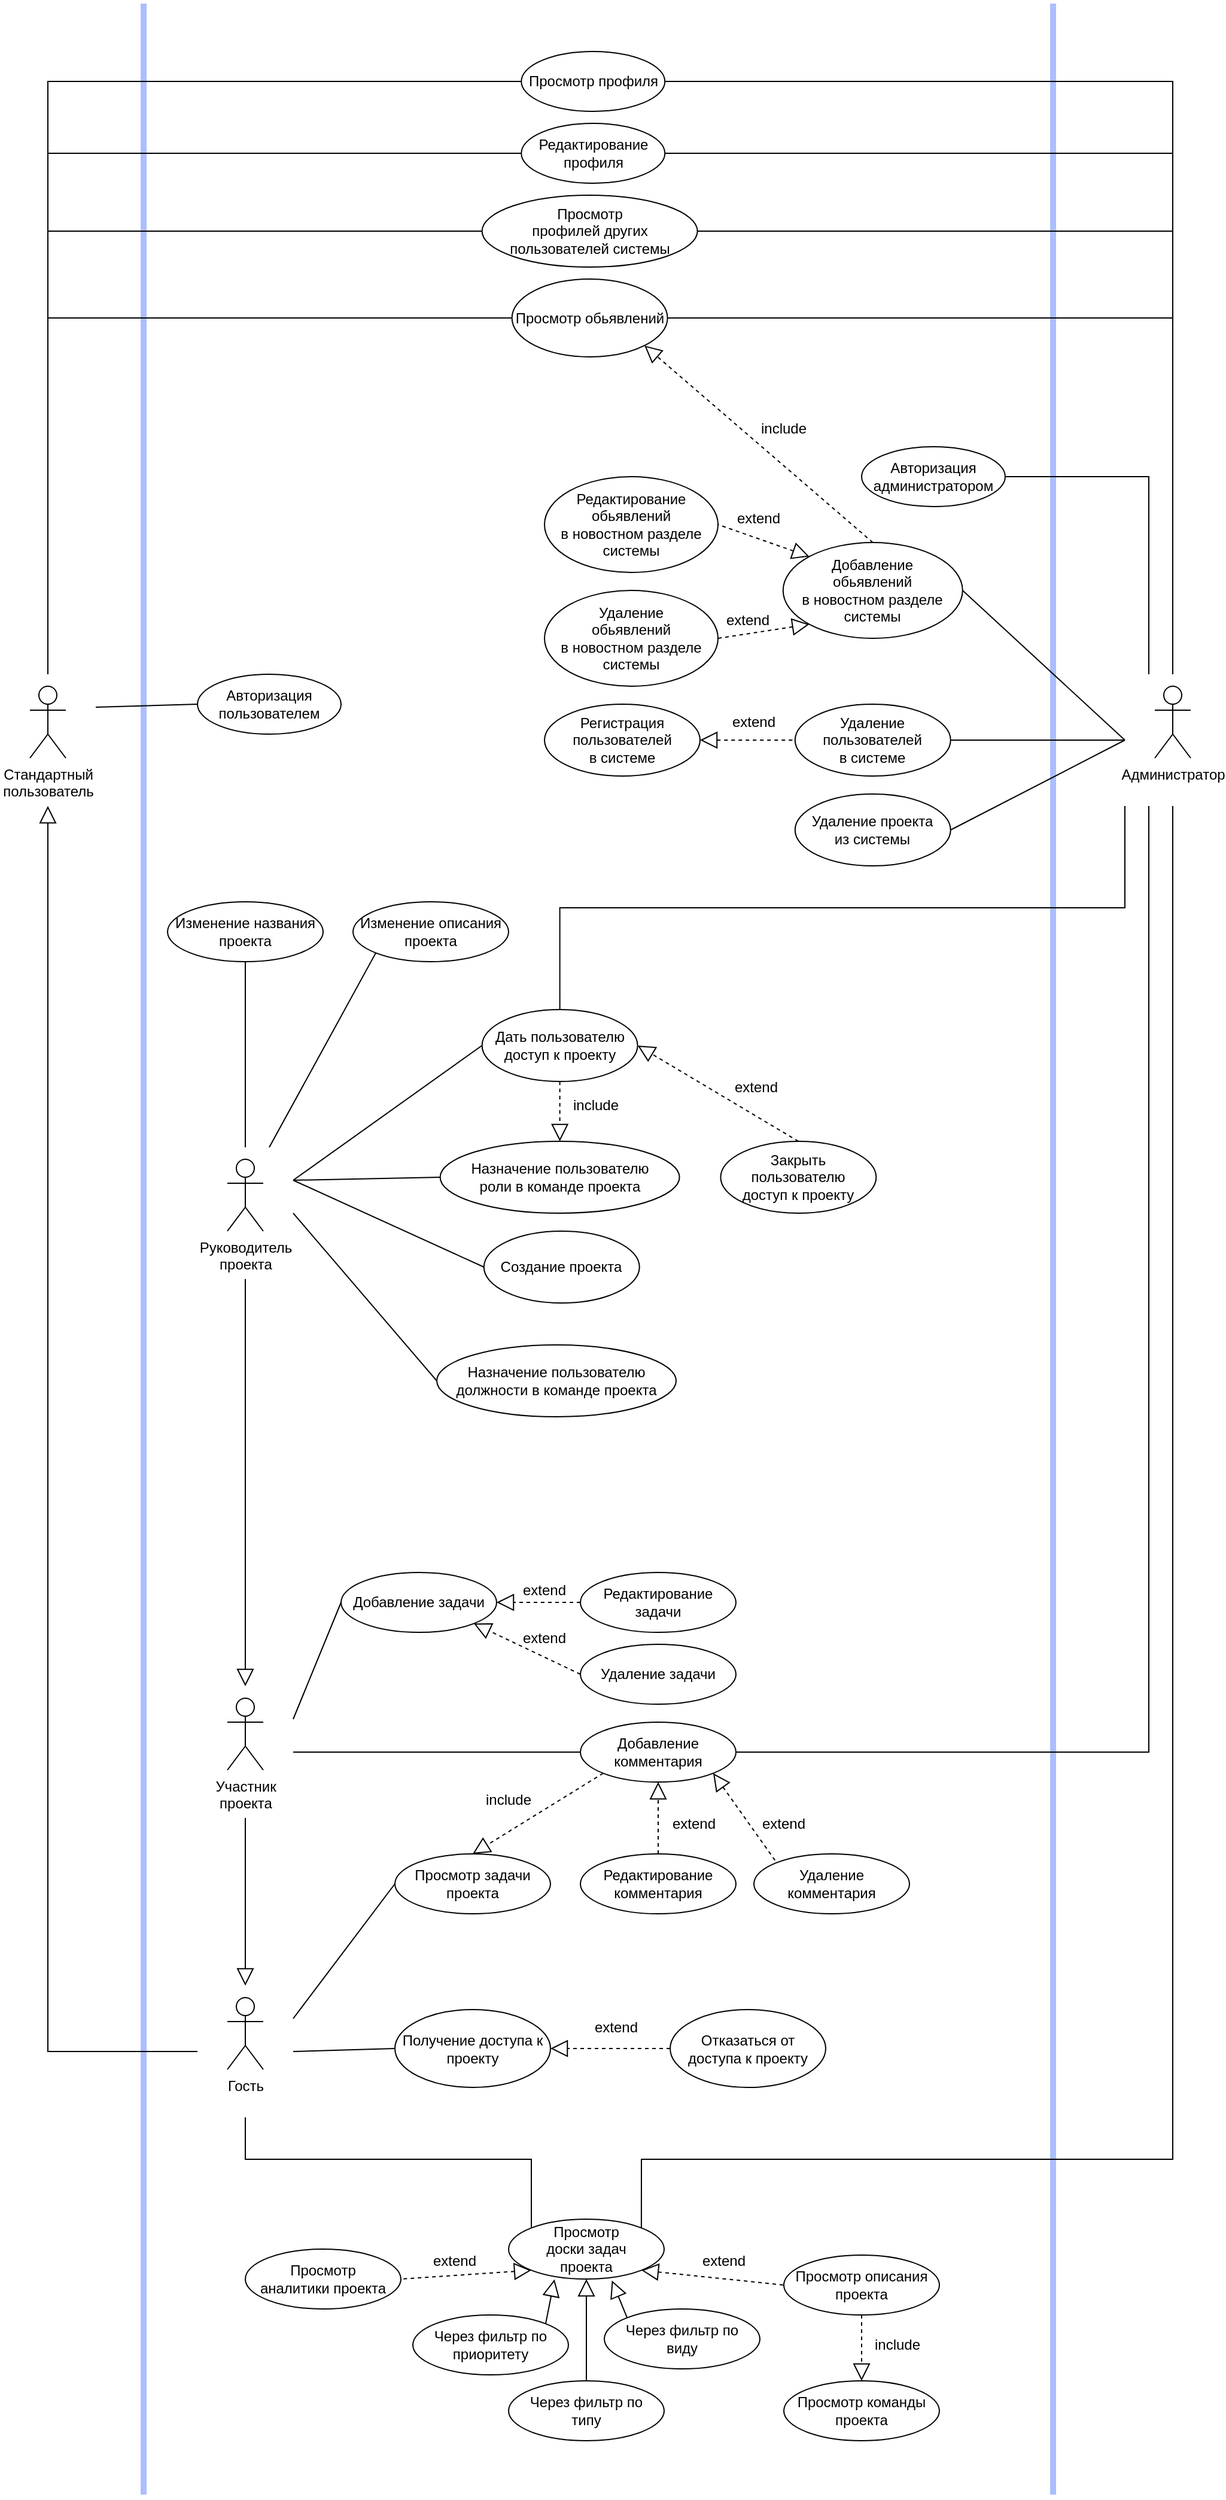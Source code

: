 <mxfile version="15.4.0" type="device" pages="4"><diagram id="xT9wXzsK-eD6TB-SNCGu" name="Page-1"><mxGraphModel dx="1024" dy="592" grid="1" gridSize="10" guides="1" tooltips="1" connect="1" arrows="1" fold="1" page="1" pageScale="1" pageWidth="850" pageHeight="1100" math="0" shadow="0"><root><mxCell id="0"/><mxCell id="1" parent="0"/><mxCell id="-ID20_b2milXSkNOo6q5-8" value="" style="endArrow=none;html=1;rounded=0;edgeStyle=orthogonalEdgeStyle;fillColor=#dae8fc;strokeColor=#ABBEFF;strokeWidth=5;" parent="1" edge="1"><mxGeometry width="50" height="50" relative="1" as="geometry"><mxPoint x="920" y="2160" as="sourcePoint"/><mxPoint x="920" y="80" as="targetPoint"/><Array as="points"><mxPoint x="920" y="1070"/><mxPoint x="920" y="1020"/></Array></mxGeometry></mxCell><mxCell id="W7PuuYJJmMqBrLVn937e-3" value="" style="endArrow=none;html=1;rounded=0;edgeStyle=orthogonalEdgeStyle;fillColor=#dae8fc;strokeColor=#ABBEFF;strokeWidth=5;" parent="1" edge="1"><mxGeometry width="50" height="50" relative="1" as="geometry"><mxPoint x="160" y="2160" as="sourcePoint"/><mxPoint x="160" y="80" as="targetPoint"/><Array as="points"><mxPoint x="160" y="1085"/><mxPoint x="160" y="1035"/></Array></mxGeometry></mxCell><mxCell id="eXehn8vpVIJn1IzNhD4n-10" value="" style="group" parent="1" vertex="1" connectable="0"><mxGeometry x="40" y="640" width="80" height="110" as="geometry"/></mxCell><mxCell id="eXehn8vpVIJn1IzNhD4n-8" value="Стандартный&lt;br&gt;пользователь" style="shape=umlActor;verticalLabelPosition=bottom;verticalAlign=top;outlineConnect=0;html=1;" parent="eXehn8vpVIJn1IzNhD4n-10" vertex="1"><mxGeometry x="25" y="10" width="30" height="60" as="geometry"/></mxCell><mxCell id="eXehn8vpVIJn1IzNhD4n-9" value="" style="rounded=0;whiteSpace=wrap;html=1;fillColor=none;strokeColor=none;" parent="eXehn8vpVIJn1IzNhD4n-10" vertex="1"><mxGeometry width="80" height="110" as="geometry"/></mxCell><mxCell id="Zpe1HPG626WoKjJUVQUu-1" value="" style="group" parent="1" vertex="1" connectable="0"><mxGeometry x="205" y="1735" width="80" height="110" as="geometry"/></mxCell><mxCell id="Zpe1HPG626WoKjJUVQUu-2" value="Гость" style="shape=umlActor;verticalLabelPosition=bottom;verticalAlign=top;outlineConnect=0;html=1;" parent="Zpe1HPG626WoKjJUVQUu-1" vertex="1"><mxGeometry x="25" y="10" width="30" height="60" as="geometry"/></mxCell><mxCell id="Zpe1HPG626WoKjJUVQUu-3" value="" style="rounded=0;whiteSpace=wrap;html=1;fillColor=none;strokeColor=none;" parent="Zpe1HPG626WoKjJUVQUu-1" vertex="1"><mxGeometry width="80" height="110" as="geometry"/></mxCell><mxCell id="Zpe1HPG626WoKjJUVQUu-4" value="" style="group" parent="1" vertex="1" connectable="0"><mxGeometry x="205" y="1035" width="80" height="110" as="geometry"/></mxCell><mxCell id="Zpe1HPG626WoKjJUVQUu-5" value="Руководитель&lt;br&gt;проекта" style="shape=umlActor;verticalLabelPosition=bottom;verticalAlign=top;outlineConnect=0;html=1;" parent="Zpe1HPG626WoKjJUVQUu-4" vertex="1"><mxGeometry x="25" y="10" width="30" height="60" as="geometry"/></mxCell><mxCell id="Zpe1HPG626WoKjJUVQUu-6" value="" style="rounded=0;whiteSpace=wrap;html=1;fillColor=none;strokeColor=none;" parent="Zpe1HPG626WoKjJUVQUu-4" vertex="1"><mxGeometry width="80" height="110" as="geometry"/></mxCell><mxCell id="Zpe1HPG626WoKjJUVQUu-7" value="" style="group" parent="1" vertex="1" connectable="0"><mxGeometry x="205" y="1485" width="80" height="110" as="geometry"/></mxCell><mxCell id="Zpe1HPG626WoKjJUVQUu-8" value="Участник &lt;br&gt;проекта" style="shape=umlActor;verticalLabelPosition=bottom;verticalAlign=top;outlineConnect=0;html=1;" parent="Zpe1HPG626WoKjJUVQUu-7" vertex="1"><mxGeometry x="25" y="10" width="30" height="60" as="geometry"/></mxCell><mxCell id="Zpe1HPG626WoKjJUVQUu-9" value="" style="rounded=0;whiteSpace=wrap;html=1;fillColor=none;strokeColor=none;" parent="Zpe1HPG626WoKjJUVQUu-7" vertex="1"><mxGeometry width="80" height="110" as="geometry"/></mxCell><mxCell id="-D9PLsWBF8Xhv99U0QWZ-60" value="Добавление задачи" style="ellipse;whiteSpace=wrap;html=1;" parent="1" vertex="1"><mxGeometry x="325" y="1390" width="130" height="50" as="geometry"/></mxCell><mxCell id="-D9PLsWBF8Xhv99U0QWZ-61" style="edgeStyle=none;rounded=0;jumpStyle=none;jumpSize=6;orthogonalLoop=1;jettySize=auto;html=1;exitX=1;exitY=0.25;exitDx=0;exitDy=0;entryX=0;entryY=0.5;entryDx=0;entryDy=0;startArrow=none;startFill=0;endArrow=none;endFill=0;startSize=12;endSize=12;targetPerimeterSpacing=0;strokeColor=#000000;strokeWidth=1;" parent="1" source="Zpe1HPG626WoKjJUVQUu-9" target="-D9PLsWBF8Xhv99U0QWZ-60" edge="1"><mxGeometry relative="1" as="geometry"/></mxCell><mxCell id="-D9PLsWBF8Xhv99U0QWZ-69" style="edgeStyle=none;rounded=0;jumpStyle=none;jumpSize=6;orthogonalLoop=1;jettySize=auto;html=1;exitX=0;exitY=0.5;exitDx=0;exitDy=0;entryX=1;entryY=1;entryDx=0;entryDy=0;startArrow=none;startFill=0;endArrow=block;endFill=0;startSize=12;endSize=12;targetPerimeterSpacing=0;strokeColor=#000000;strokeWidth=1;dashed=1;" parent="1" source="-D9PLsWBF8Xhv99U0QWZ-62" target="-D9PLsWBF8Xhv99U0QWZ-60" edge="1"><mxGeometry relative="1" as="geometry"/></mxCell><mxCell id="-D9PLsWBF8Xhv99U0QWZ-62" value="Удаление задачи" style="ellipse;whiteSpace=wrap;html=1;" parent="1" vertex="1"><mxGeometry x="525" y="1450" width="130" height="50" as="geometry"/></mxCell><mxCell id="-D9PLsWBF8Xhv99U0QWZ-67" style="edgeStyle=none;rounded=0;jumpStyle=none;jumpSize=6;orthogonalLoop=1;jettySize=auto;html=1;exitX=0;exitY=0.5;exitDx=0;exitDy=0;startArrow=none;startFill=0;endArrow=block;endFill=0;startSize=12;endSize=12;targetPerimeterSpacing=0;strokeColor=#000000;strokeWidth=1;dashed=1;" parent="1" source="-D9PLsWBF8Xhv99U0QWZ-66" target="-D9PLsWBF8Xhv99U0QWZ-60" edge="1"><mxGeometry relative="1" as="geometry"/></mxCell><mxCell id="-D9PLsWBF8Xhv99U0QWZ-66" value="Редактирование&lt;br&gt;задачи" style="ellipse;whiteSpace=wrap;html=1;" parent="1" vertex="1"><mxGeometry x="525" y="1390" width="130" height="50" as="geometry"/></mxCell><mxCell id="PvJ4611shaL_3HTX0vB2-9" value="extend" style="text;html=1;strokeColor=none;fillColor=none;align=center;verticalAlign=middle;whiteSpace=wrap;rounded=0;" parent="1" vertex="1"><mxGeometry x="465" y="1390" width="60" height="30" as="geometry"/></mxCell><mxCell id="PvJ4611shaL_3HTX0vB2-10" value="extend" style="text;html=1;strokeColor=none;fillColor=none;align=center;verticalAlign=middle;whiteSpace=wrap;rounded=0;" parent="1" vertex="1"><mxGeometry x="465" y="1430" width="60" height="30" as="geometry"/></mxCell><mxCell id="SBdkhJDU_AeL5DMCTlrw-3" style="edgeStyle=none;rounded=0;orthogonalLoop=1;jettySize=auto;html=1;exitX=0.5;exitY=1;exitDx=0;exitDy=0;entryX=0.5;entryY=0;entryDx=0;entryDy=0;endArrow=block;endFill=0;dashed=1;endSize=12;startSize=12;" parent="1" source="PvJ4611shaL_3HTX0vB2-34" target="SBdkhJDU_AeL5DMCTlrw-1" edge="1"><mxGeometry relative="1" as="geometry"/></mxCell><mxCell id="PvJ4611shaL_3HTX0vB2-34" value="Дать пользователю&lt;br&gt;доступ к проекту" style="ellipse;whiteSpace=wrap;html=1;" parent="1" vertex="1"><mxGeometry x="442.81" y="920" width="130" height="60" as="geometry"/></mxCell><mxCell id="PvJ4611shaL_3HTX0vB2-35" style="edgeStyle=none;rounded=0;jumpStyle=none;jumpSize=6;orthogonalLoop=1;jettySize=auto;html=1;exitX=0.5;exitY=0;exitDx=0;exitDy=0;startArrow=none;startFill=0;endArrow=block;endFill=0;startSize=12;endSize=12;targetPerimeterSpacing=0;strokeColor=#000000;strokeWidth=1;dashed=1;entryX=1;entryY=0.5;entryDx=0;entryDy=0;" parent="1" source="PvJ4611shaL_3HTX0vB2-36" target="PvJ4611shaL_3HTX0vB2-34" edge="1"><mxGeometry relative="1" as="geometry"/></mxCell><mxCell id="PvJ4611shaL_3HTX0vB2-36" value="Закрыть пользователю&lt;br&gt;доступ к проекту" style="ellipse;whiteSpace=wrap;html=1;" parent="1" vertex="1"><mxGeometry x="642.19" y="1030" width="130" height="60" as="geometry"/></mxCell><mxCell id="PvJ4611shaL_3HTX0vB2-37" value="extend" style="text;html=1;strokeColor=none;fillColor=none;align=center;verticalAlign=middle;whiteSpace=wrap;rounded=0;" parent="1" vertex="1"><mxGeometry x="637.19" y="970" width="70" height="30" as="geometry"/></mxCell><mxCell id="PvJ4611shaL_3HTX0vB2-38" style="edgeStyle=none;rounded=0;jumpStyle=none;jumpSize=6;orthogonalLoop=1;jettySize=auto;html=1;exitX=1;exitY=0.25;exitDx=0;exitDy=0;entryX=0;entryY=0.5;entryDx=0;entryDy=0;startArrow=none;startFill=0;endArrow=none;endFill=0;startSize=12;endSize=12;targetPerimeterSpacing=0;strokeColor=#000000;strokeWidth=1;" parent="1" source="Zpe1HPG626WoKjJUVQUu-6" target="PvJ4611shaL_3HTX0vB2-34" edge="1"><mxGeometry relative="1" as="geometry"><mxPoint x="275" y="1092.5" as="sourcePoint"/></mxGeometry></mxCell><mxCell id="tunPgmevcxaRh0Qma8BK-8" style="edgeStyle=none;rounded=0;orthogonalLoop=1;jettySize=auto;html=1;exitX=0;exitY=0.5;exitDx=0;exitDy=0;entryX=1;entryY=0.5;entryDx=0;entryDy=0;endArrow=none;endFill=0;" parent="1" source="mWgEDkcj_m5OvdNt7PQ4-4" target="Zpe1HPG626WoKjJUVQUu-6" edge="1"><mxGeometry relative="1" as="geometry"><mxPoint x="285" y="1042.5" as="targetPoint"/><mxPoint x="405" y="1130" as="sourcePoint"/></mxGeometry></mxCell><mxCell id="tunPgmevcxaRh0Qma8BK-7" style="edgeStyle=none;rounded=0;orthogonalLoop=1;jettySize=auto;html=1;exitX=0.5;exitY=1;exitDx=0;exitDy=0;entryX=0.5;entryY=0;entryDx=0;entryDy=0;endArrow=none;endFill=0;" parent="1" source="PvJ4611shaL_3HTX0vB2-65" target="Zpe1HPG626WoKjJUVQUu-6" edge="1"><mxGeometry relative="1" as="geometry"><mxPoint x="285" y="1042.5" as="targetPoint"/></mxGeometry></mxCell><mxCell id="PvJ4611shaL_3HTX0vB2-65" value="Изменение названия проекта" style="ellipse;whiteSpace=wrap;html=1;" parent="1" vertex="1"><mxGeometry x="180" y="830" width="130" height="50" as="geometry"/></mxCell><mxCell id="PvJ4611shaL_3HTX0vB2-68" value="Изменение описания проекта" style="ellipse;whiteSpace=wrap;html=1;" parent="1" vertex="1"><mxGeometry x="335" y="830" width="130" height="50" as="geometry"/></mxCell><mxCell id="SBdkhJDU_AeL5DMCTlrw-1" value="Назначение пользователю&lt;br&gt;роли в команде проекта" style="ellipse;whiteSpace=wrap;html=1;" parent="1" vertex="1"><mxGeometry x="407.81" y="1030" width="200" height="60" as="geometry"/></mxCell><mxCell id="SBdkhJDU_AeL5DMCTlrw-2" style="edgeStyle=none;rounded=0;orthogonalLoop=1;jettySize=auto;html=1;exitX=1;exitY=0.25;exitDx=0;exitDy=0;entryX=0;entryY=0.5;entryDx=0;entryDy=0;endArrow=none;endFill=0;" parent="1" source="Zpe1HPG626WoKjJUVQUu-6" target="SBdkhJDU_AeL5DMCTlrw-1" edge="1"><mxGeometry relative="1" as="geometry"><mxPoint x="285" y="1070" as="sourcePoint"/></mxGeometry></mxCell><mxCell id="erxlEOJvk1b7o7AFpiic-1" value="include" style="text;html=1;strokeColor=none;fillColor=none;align=center;verticalAlign=middle;whiteSpace=wrap;rounded=0;" parent="1" vertex="1"><mxGeometry x="507.81" y="985" width="60" height="30" as="geometry"/></mxCell><mxCell id="tunPgmevcxaRh0Qma8BK-1" value="Создание проекта" style="ellipse;whiteSpace=wrap;html=1;" parent="1" vertex="1"><mxGeometry x="444.38" y="1105" width="130" height="60" as="geometry"/></mxCell><mxCell id="tunPgmevcxaRh0Qma8BK-5" style="rounded=0;orthogonalLoop=1;jettySize=auto;html=1;exitX=1;exitY=0.25;exitDx=0;exitDy=0;entryX=0;entryY=0.5;entryDx=0;entryDy=0;endArrow=none;endFill=0;" parent="1" source="Zpe1HPG626WoKjJUVQUu-6" target="tunPgmevcxaRh0Qma8BK-1" edge="1"><mxGeometry relative="1" as="geometry"><mxPoint x="285" y="1042.5" as="sourcePoint"/></mxGeometry></mxCell><mxCell id="tunPgmevcxaRh0Qma8BK-6" style="edgeStyle=none;rounded=0;orthogonalLoop=1;jettySize=auto;html=1;exitX=0.75;exitY=0;exitDx=0;exitDy=0;entryX=0;entryY=1;entryDx=0;entryDy=0;endArrow=none;endFill=0;" parent="1" source="Zpe1HPG626WoKjJUVQUu-6" target="PvJ4611shaL_3HTX0vB2-68" edge="1"><mxGeometry relative="1" as="geometry"><mxPoint x="285" y="1042.5" as="sourcePoint"/></mxGeometry></mxCell><mxCell id="Zg3re7I9rw19h86aV0D0-53" style="rounded=0;orthogonalLoop=1;jettySize=auto;html=1;exitX=0;exitY=0.5;exitDx=0;exitDy=0;entryX=1;entryY=0.25;entryDx=0;entryDy=0;startArrow=none;startFill=0;endArrow=none;endFill=0;startSize=12;endSize=12;" parent="1" source="tunPgmevcxaRh0Qma8BK-9" target="eXehn8vpVIJn1IzNhD4n-9" edge="1"><mxGeometry relative="1" as="geometry"/></mxCell><mxCell id="tunPgmevcxaRh0Qma8BK-9" value="Авторизация&lt;br&gt;пользователем" style="ellipse;whiteSpace=wrap;html=1;" parent="1" vertex="1"><mxGeometry x="205" y="640" width="120" height="50" as="geometry"/></mxCell><mxCell id="tunPgmevcxaRh0Qma8BK-10" value="Просмотр профиля" style="ellipse;whiteSpace=wrap;html=1;" parent="1" vertex="1"><mxGeometry x="475.62" y="120" width="120" height="50" as="geometry"/></mxCell><mxCell id="tunPgmevcxaRh0Qma8BK-11" value="Просмотр &lt;br&gt;профилей других&lt;br&gt;пользователей системы" style="ellipse;whiteSpace=wrap;html=1;" parent="1" vertex="1"><mxGeometry x="442.81" y="240" width="180" height="60" as="geometry"/></mxCell><mxCell id="tunPgmevcxaRh0Qma8BK-12" value="Редактирование профиля" style="ellipse;whiteSpace=wrap;html=1;" parent="1" vertex="1"><mxGeometry x="475.62" y="180" width="120" height="50" as="geometry"/></mxCell><mxCell id="tunPgmevcxaRh0Qma8BK-22" style="edgeStyle=orthogonalEdgeStyle;rounded=0;orthogonalLoop=1;jettySize=auto;html=1;exitX=0;exitY=0.5;exitDx=0;exitDy=0;entryX=0.5;entryY=1;entryDx=0;entryDy=0;endArrow=block;endFill=0;startSize=12;endSize=12;" parent="1" source="Zpe1HPG626WoKjJUVQUu-3" target="eXehn8vpVIJn1IzNhD4n-9" edge="1"><mxGeometry relative="1" as="geometry"/></mxCell><mxCell id="tunPgmevcxaRh0Qma8BK-43" value="" style="group" parent="1" vertex="1" connectable="0"><mxGeometry x="980" y="640" width="80" height="110" as="geometry"/></mxCell><mxCell id="tunPgmevcxaRh0Qma8BK-44" value="Администратор" style="shape=umlActor;verticalLabelPosition=bottom;verticalAlign=top;outlineConnect=0;html=1;" parent="tunPgmevcxaRh0Qma8BK-43" vertex="1"><mxGeometry x="25" y="10" width="30" height="60" as="geometry"/></mxCell><mxCell id="tunPgmevcxaRh0Qma8BK-45" value="" style="rounded=0;whiteSpace=wrap;html=1;fillColor=none;strokeColor=none;" parent="tunPgmevcxaRh0Qma8BK-43" vertex="1"><mxGeometry width="80" height="110" as="geometry"/></mxCell><mxCell id="tunPgmevcxaRh0Qma8BK-46" style="edgeStyle=none;rounded=0;jumpStyle=none;jumpSize=6;orthogonalLoop=1;jettySize=auto;html=1;exitX=0;exitY=0;exitDx=0;exitDy=0;entryX=1;entryY=0.5;entryDx=0;entryDy=0;dashed=1;startArrow=block;startFill=0;endArrow=none;endFill=0;startSize=12;endSize=12;targetPerimeterSpacing=0;strokeColor=#000000;strokeWidth=1;" parent="1" source="tunPgmevcxaRh0Qma8BK-48" target="tunPgmevcxaRh0Qma8BK-53" edge="1"><mxGeometry relative="1" as="geometry"/></mxCell><mxCell id="tunPgmevcxaRh0Qma8BK-47" style="edgeStyle=none;rounded=0;jumpStyle=none;jumpSize=6;orthogonalLoop=1;jettySize=auto;html=1;exitX=0;exitY=1;exitDx=0;exitDy=0;entryX=1;entryY=0.5;entryDx=0;entryDy=0;dashed=1;startArrow=block;startFill=0;endArrow=none;endFill=0;startSize=12;endSize=12;targetPerimeterSpacing=0;strokeColor=#000000;strokeWidth=1;" parent="1" source="tunPgmevcxaRh0Qma8BK-48" target="tunPgmevcxaRh0Qma8BK-54" edge="1"><mxGeometry relative="1" as="geometry"/></mxCell><mxCell id="77BlVoeyfjCuLR3FiB6a-1" style="rounded=0;orthogonalLoop=1;jettySize=auto;html=1;exitX=0.5;exitY=0;exitDx=0;exitDy=0;entryX=1;entryY=1;entryDx=0;entryDy=0;startArrow=none;startFill=0;endArrow=block;endFill=0;startSize=12;endSize=12;dashed=1;" parent="1" source="tunPgmevcxaRh0Qma8BK-48" target="JShnIU8hH8zptnl5PHVW-1" edge="1"><mxGeometry relative="1" as="geometry"/></mxCell><mxCell id="tunPgmevcxaRh0Qma8BK-48" value="Добавление &lt;br&gt;обьявлений &lt;br&gt;в новостном разделе &lt;br&gt;системы" style="ellipse;whiteSpace=wrap;html=1;" parent="1" vertex="1"><mxGeometry x="694.38" y="530" width="150" height="80" as="geometry"/></mxCell><mxCell id="tunPgmevcxaRh0Qma8BK-50" style="edgeStyle=none;rounded=0;jumpStyle=none;jumpSize=6;orthogonalLoop=1;jettySize=auto;html=1;exitX=1;exitY=0.5;exitDx=0;exitDy=0;entryX=0;entryY=0.5;entryDx=0;entryDy=0;dashed=1;startArrow=block;startFill=0;endArrow=none;endFill=0;startSize=12;endSize=12;targetPerimeterSpacing=0;strokeColor=#000000;strokeWidth=1;" parent="1" source="tunPgmevcxaRh0Qma8BK-51" target="tunPgmevcxaRh0Qma8BK-55" edge="1"><mxGeometry relative="1" as="geometry"/></mxCell><mxCell id="tunPgmevcxaRh0Qma8BK-51" value="Регистрация &lt;br&gt;пользователей &lt;br&gt;в системе" style="ellipse;whiteSpace=wrap;html=1;" parent="1" vertex="1"><mxGeometry x="495" y="665" width="130" height="60" as="geometry"/></mxCell><mxCell id="tunPgmevcxaRh0Qma8BK-53" value="Редактирование&lt;br&gt;обьявлений &lt;br&gt;в новостном разделе &lt;br&gt;системы" style="ellipse;whiteSpace=wrap;html=1;" parent="1" vertex="1"><mxGeometry x="495" y="475" width="145" height="80" as="geometry"/></mxCell><mxCell id="tunPgmevcxaRh0Qma8BK-54" value="Удаление &lt;br&gt;обьявлений &lt;br&gt;в новостном разделе &lt;br&gt;системы" style="ellipse;whiteSpace=wrap;html=1;" parent="1" vertex="1"><mxGeometry x="495" y="570" width="145" height="80" as="geometry"/></mxCell><mxCell id="tunPgmevcxaRh0Qma8BK-55" value="Удаление &lt;br&gt;пользователей &lt;br&gt;в системе" style="ellipse;whiteSpace=wrap;html=1;" parent="1" vertex="1"><mxGeometry x="704.38" y="665" width="130" height="60" as="geometry"/></mxCell><mxCell id="tunPgmevcxaRh0Qma8BK-56" value="extend" style="text;html=1;strokeColor=none;fillColor=none;align=center;verticalAlign=middle;whiteSpace=wrap;rounded=0;" parent="1" vertex="1"><mxGeometry x="640" y="665" width="60" height="30" as="geometry"/></mxCell><mxCell id="tunPgmevcxaRh0Qma8BK-57" value="extend" style="text;html=1;strokeColor=none;fillColor=none;align=center;verticalAlign=middle;whiteSpace=wrap;rounded=0;" parent="1" vertex="1"><mxGeometry x="644.38" y="495" width="60" height="30" as="geometry"/></mxCell><mxCell id="tunPgmevcxaRh0Qma8BK-58" value="extend" style="text;html=1;strokeColor=none;fillColor=none;align=center;verticalAlign=middle;whiteSpace=wrap;rounded=0;" parent="1" vertex="1"><mxGeometry x="635" y="580" width="60" height="30" as="geometry"/></mxCell><mxCell id="Zg3re7I9rw19h86aV0D0-46" style="edgeStyle=none;rounded=0;orthogonalLoop=1;jettySize=auto;html=1;exitX=1;exitY=0.5;exitDx=0;exitDy=0;entryX=0;entryY=0.5;entryDx=0;entryDy=0;startArrow=none;startFill=0;endArrow=none;endFill=0;startSize=12;endSize=12;" parent="1" source="mWgEDkcj_m5OvdNt7PQ4-1" target="tunPgmevcxaRh0Qma8BK-45" edge="1"><mxGeometry relative="1" as="geometry"/></mxCell><mxCell id="mWgEDkcj_m5OvdNt7PQ4-1" value="Удаление проекта&lt;br&gt;из системы" style="ellipse;whiteSpace=wrap;html=1;" parent="1" vertex="1"><mxGeometry x="704.38" y="740" width="130" height="60" as="geometry"/></mxCell><mxCell id="mWgEDkcj_m5OvdNt7PQ4-4" value="Назначение пользователю&lt;br&gt;должности в команде проекта" style="ellipse;whiteSpace=wrap;html=1;" parent="1" vertex="1"><mxGeometry x="405" y="1200" width="200" height="60" as="geometry"/></mxCell><mxCell id="JShnIU8hH8zptnl5PHVW-1" value="Просмотр обьявлений" style="ellipse;whiteSpace=wrap;html=1;" parent="1" vertex="1"><mxGeometry x="467.81" y="310" width="130" height="65" as="geometry"/></mxCell><mxCell id="-ID20_b2milXSkNOo6q5-9" style="edgeStyle=none;rounded=0;orthogonalLoop=1;jettySize=auto;html=1;exitX=0;exitY=0.5;exitDx=0;exitDy=0;entryX=1;entryY=0.5;entryDx=0;entryDy=0;startArrow=none;startFill=0;endArrow=none;endFill=0;startSize=12;endSize=12;" parent="1" source="tunPgmevcxaRh0Qma8BK-45" target="tunPgmevcxaRh0Qma8BK-48" edge="1"><mxGeometry relative="1" as="geometry"/></mxCell><mxCell id="-ID20_b2milXSkNOo6q5-10" style="edgeStyle=none;rounded=0;orthogonalLoop=1;jettySize=auto;html=1;entryX=1;entryY=0.5;entryDx=0;entryDy=0;startArrow=none;startFill=0;endArrow=none;endFill=0;startSize=12;endSize=12;exitX=0;exitY=0.5;exitDx=0;exitDy=0;" parent="1" source="tunPgmevcxaRh0Qma8BK-45" target="tunPgmevcxaRh0Qma8BK-55" edge="1"><mxGeometry relative="1" as="geometry"><mxPoint x="728.13" y="585" as="sourcePoint"/></mxGeometry></mxCell><mxCell id="yByUOCB2sgUVonilYTIS-2" style="edgeStyle=orthogonalEdgeStyle;rounded=0;orthogonalLoop=1;jettySize=auto;html=1;exitX=0.5;exitY=0;exitDx=0;exitDy=0;entryX=0.5;entryY=1;entryDx=0;entryDy=0;startArrow=block;startFill=0;endArrow=none;endFill=0;startSize=12;endSize=12;" parent="1" source="Zpe1HPG626WoKjJUVQUu-9" target="Zpe1HPG626WoKjJUVQUu-6" edge="1"><mxGeometry relative="1" as="geometry"/></mxCell><mxCell id="Zg3re7I9rw19h86aV0D0-1" style="edgeStyle=none;rounded=0;jumpStyle=none;jumpSize=6;orthogonalLoop=1;jettySize=auto;html=1;exitX=0;exitY=0.5;exitDx=0;exitDy=0;entryX=1;entryY=0.5;entryDx=0;entryDy=0;startArrow=none;startFill=0;endArrow=none;endFill=0;startSize=12;endSize=12;targetPerimeterSpacing=0;strokeColor=#000000;strokeWidth=1;" parent="1" source="Zg3re7I9rw19h86aV0D0-2" target="Zpe1HPG626WoKjJUVQUu-3" edge="1"><mxGeometry relative="1" as="geometry"><mxPoint x="330.0" y="1882.5" as="targetPoint"/></mxGeometry></mxCell><mxCell id="Zg3re7I9rw19h86aV0D0-2" value="Получение доступа к&lt;br&gt;проекту" style="ellipse;whiteSpace=wrap;html=1;" parent="1" vertex="1"><mxGeometry x="370" y="1755" width="130" height="65" as="geometry"/></mxCell><mxCell id="Zg3re7I9rw19h86aV0D0-3" style="edgeStyle=none;rounded=0;jumpStyle=none;jumpSize=6;orthogonalLoop=1;jettySize=auto;html=1;exitX=1;exitY=1;exitDx=0;exitDy=0;entryX=0;entryY=0.5;entryDx=0;entryDy=0;startArrow=block;startFill=0;endArrow=none;endFill=0;startSize=12;endSize=12;targetPerimeterSpacing=0;strokeColor=#000000;strokeWidth=1;dashed=1;" parent="1" source="Zg3re7I9rw19h86aV0D0-5" target="Zg3re7I9rw19h86aV0D0-10" edge="1"><mxGeometry relative="1" as="geometry"/></mxCell><mxCell id="Zg3re7I9rw19h86aV0D0-4" style="edgeStyle=none;rounded=0;jumpStyle=none;jumpSize=6;orthogonalLoop=1;jettySize=auto;html=1;exitX=0;exitY=1;exitDx=0;exitDy=0;entryX=1;entryY=0.5;entryDx=0;entryDy=0;startArrow=block;startFill=0;endArrow=none;endFill=0;startSize=12;endSize=12;targetPerimeterSpacing=0;strokeColor=#000000;strokeWidth=1;dashed=1;" parent="1" source="Zg3re7I9rw19h86aV0D0-5" target="Zg3re7I9rw19h86aV0D0-9" edge="1"><mxGeometry relative="1" as="geometry"/></mxCell><mxCell id="Zg3re7I9rw19h86aV0D0-5" value="Просмотр &lt;br&gt;доски задач &lt;br&gt;проекта" style="ellipse;whiteSpace=wrap;html=1;" parent="1" vertex="1"><mxGeometry x="465" y="1930" width="130" height="50" as="geometry"/></mxCell><mxCell id="Zg3re7I9rw19h86aV0D0-6" style="edgeStyle=none;rounded=0;jumpStyle=none;jumpSize=6;orthogonalLoop=1;jettySize=auto;html=1;exitX=0;exitY=0.5;exitDx=0;exitDy=0;startArrow=none;startFill=0;endArrow=none;endFill=0;startSize=12;endSize=12;targetPerimeterSpacing=0;strokeColor=#000000;strokeWidth=1;entryX=1;entryY=0.25;entryDx=0;entryDy=0;" parent="1" source="Zg3re7I9rw19h86aV0D0-8" target="Zpe1HPG626WoKjJUVQUu-3" edge="1"><mxGeometry relative="1" as="geometry"><mxPoint x="330.0" y="1827.5" as="targetPoint"/></mxGeometry></mxCell><mxCell id="Zg3re7I9rw19h86aV0D0-7" style="rounded=0;jumpStyle=none;jumpSize=6;orthogonalLoop=1;jettySize=auto;html=1;dashed=1;startArrow=none;startFill=0;endArrow=block;endFill=0;startSize=12;endSize=12;targetPerimeterSpacing=0;strokeColor=#000000;strokeWidth=1;entryX=0.5;entryY=0;entryDx=0;entryDy=0;exitX=0;exitY=1;exitDx=0;exitDy=0;" parent="1" source="Zg3re7I9rw19h86aV0D0-14" target="Zg3re7I9rw19h86aV0D0-8" edge="1"><mxGeometry relative="1" as="geometry"><mxPoint x="540" y="1670" as="targetPoint"/><mxPoint x="515" y="1625" as="sourcePoint"/></mxGeometry></mxCell><mxCell id="Zg3re7I9rw19h86aV0D0-8" value="Просмотр задачи проекта" style="ellipse;whiteSpace=wrap;html=1;" parent="1" vertex="1"><mxGeometry x="370" y="1625" width="130" height="50" as="geometry"/></mxCell><mxCell id="Zg3re7I9rw19h86aV0D0-9" value="Просмотр&lt;br&gt;аналитики проекта" style="ellipse;whiteSpace=wrap;html=1;" parent="1" vertex="1"><mxGeometry x="245" y="1955" width="130" height="50" as="geometry"/></mxCell><mxCell id="Zg3re7I9rw19h86aV0D0-10" value="Просмотр описания проекта" style="ellipse;whiteSpace=wrap;html=1;" parent="1" vertex="1"><mxGeometry x="695" y="1960" width="130" height="50" as="geometry"/></mxCell><mxCell id="Zg3re7I9rw19h86aV0D0-11" style="edgeStyle=orthogonalEdgeStyle;rounded=0;jumpStyle=none;jumpSize=6;orthogonalLoop=1;jettySize=auto;html=1;entryX=0;entryY=0;entryDx=0;entryDy=0;startArrow=none;startFill=0;endArrow=none;endFill=0;startSize=12;endSize=12;targetPerimeterSpacing=0;strokeColor=#000000;strokeWidth=1;exitX=0.5;exitY=1;exitDx=0;exitDy=0;" parent="1" source="Zpe1HPG626WoKjJUVQUu-3" target="Zg3re7I9rw19h86aV0D0-5" edge="1"><mxGeometry relative="1" as="geometry"><mxPoint x="350" y="1785" as="sourcePoint"/><Array as="points"><mxPoint x="245" y="1880"/><mxPoint x="484" y="1880"/></Array></mxGeometry></mxCell><mxCell id="Zg3re7I9rw19h86aV0D0-13" style="edgeStyle=none;rounded=0;jumpStyle=none;jumpSize=6;orthogonalLoop=1;jettySize=auto;html=1;exitX=1;exitY=1;exitDx=0;exitDy=0;entryX=0;entryY=0;entryDx=0;entryDy=0;startArrow=block;startFill=0;endArrow=none;endFill=0;startSize=12;endSize=12;targetPerimeterSpacing=0;strokeColor=#000000;strokeWidth=1;dashed=1;" parent="1" source="Zg3re7I9rw19h86aV0D0-14" target="Zg3re7I9rw19h86aV0D0-19" edge="1"><mxGeometry relative="1" as="geometry"/></mxCell><mxCell id="Zg3re7I9rw19h86aV0D0-14" value="Добавление комментария" style="ellipse;whiteSpace=wrap;html=1;" parent="1" vertex="1"><mxGeometry x="525" y="1515" width="130" height="50" as="geometry"/></mxCell><mxCell id="Zg3re7I9rw19h86aV0D0-15" style="edgeStyle=none;rounded=0;jumpStyle=none;jumpSize=6;orthogonalLoop=1;jettySize=auto;html=1;exitX=0.5;exitY=0;exitDx=0;exitDy=0;startArrow=none;startFill=0;endArrow=block;endFill=0;startSize=12;endSize=12;targetPerimeterSpacing=0;strokeColor=#000000;strokeWidth=1;dashed=1;entryX=0.5;entryY=1;entryDx=0;entryDy=0;" parent="1" source="Zg3re7I9rw19h86aV0D0-16" target="Zg3re7I9rw19h86aV0D0-14" edge="1"><mxGeometry relative="1" as="geometry"><mxPoint x="295" y="1630" as="targetPoint"/></mxGeometry></mxCell><mxCell id="Zg3re7I9rw19h86aV0D0-16" value="Редактирование комментария" style="ellipse;whiteSpace=wrap;html=1;" parent="1" vertex="1"><mxGeometry x="525" y="1625" width="130" height="50" as="geometry"/></mxCell><mxCell id="Zg3re7I9rw19h86aV0D0-17" style="edgeStyle=none;rounded=0;jumpStyle=none;jumpSize=6;orthogonalLoop=1;jettySize=auto;html=1;exitX=0;exitY=0.5;exitDx=0;exitDy=0;entryX=1;entryY=0.5;entryDx=0;entryDy=0;startArrow=none;startFill=0;endArrow=block;endFill=0;startSize=12;endSize=12;targetPerimeterSpacing=0;strokeColor=#000000;strokeWidth=1;dashed=1;" parent="1" source="Zg3re7I9rw19h86aV0D0-18" target="Zg3re7I9rw19h86aV0D0-2" edge="1"><mxGeometry relative="1" as="geometry"><mxPoint x="511.129" y="1792.613" as="targetPoint"/><mxPoint x="600" y="1840" as="sourcePoint"/></mxGeometry></mxCell><mxCell id="Zg3re7I9rw19h86aV0D0-18" value="Отказаться от &lt;br&gt;доступа к проекту" style="ellipse;whiteSpace=wrap;html=1;" parent="1" vertex="1"><mxGeometry x="600" y="1755" width="130" height="65" as="geometry"/></mxCell><mxCell id="Zg3re7I9rw19h86aV0D0-19" value="Удаление комментария" style="ellipse;whiteSpace=wrap;html=1;" parent="1" vertex="1"><mxGeometry x="670" y="1625" width="130" height="50" as="geometry"/></mxCell><mxCell id="Zg3re7I9rw19h86aV0D0-20" value="include" style="text;html=1;strokeColor=none;fillColor=none;align=center;verticalAlign=middle;whiteSpace=wrap;rounded=0;" parent="1" vertex="1"><mxGeometry x="435" y="1565" width="60" height="30" as="geometry"/></mxCell><mxCell id="Zg3re7I9rw19h86aV0D0-21" value="extend" style="text;html=1;strokeColor=none;fillColor=none;align=center;verticalAlign=middle;whiteSpace=wrap;rounded=0;" parent="1" vertex="1"><mxGeometry x="665" y="1585" width="60" height="30" as="geometry"/></mxCell><mxCell id="Zg3re7I9rw19h86aV0D0-22" value="extend" style="text;html=1;strokeColor=none;fillColor=none;align=center;verticalAlign=middle;whiteSpace=wrap;rounded=0;" parent="1" vertex="1"><mxGeometry x="590" y="1585" width="60" height="30" as="geometry"/></mxCell><mxCell id="Zg3re7I9rw19h86aV0D0-23" value="extend" style="text;html=1;strokeColor=none;fillColor=none;align=center;verticalAlign=middle;whiteSpace=wrap;rounded=0;" parent="1" vertex="1"><mxGeometry x="525" y="1755" width="60" height="30" as="geometry"/></mxCell><mxCell id="Zg3re7I9rw19h86aV0D0-24" value="extend" style="text;html=1;strokeColor=none;fillColor=none;align=center;verticalAlign=middle;whiteSpace=wrap;rounded=0;" parent="1" vertex="1"><mxGeometry x="615" y="1950" width="60" height="30" as="geometry"/></mxCell><mxCell id="Zg3re7I9rw19h86aV0D0-25" value="extend" style="text;html=1;strokeColor=none;fillColor=none;align=center;verticalAlign=middle;whiteSpace=wrap;rounded=0;" parent="1" vertex="1"><mxGeometry x="390" y="1950" width="60" height="30" as="geometry"/></mxCell><mxCell id="Zg3re7I9rw19h86aV0D0-26" style="edgeStyle=none;rounded=0;jumpStyle=none;jumpSize=6;orthogonalLoop=1;jettySize=auto;html=1;exitX=0.664;exitY=1.025;exitDx=0;exitDy=0;entryX=0;entryY=0;entryDx=0;entryDy=0;startArrow=block;startFill=0;endArrow=none;endFill=0;startSize=12;endSize=12;targetPerimeterSpacing=0;strokeColor=#000000;strokeWidth=1;exitPerimeter=0;" parent="1" source="Zg3re7I9rw19h86aV0D0-5" target="Zg3re7I9rw19h86aV0D0-28" edge="1"><mxGeometry relative="1" as="geometry"><mxPoint x="465" y="1775" as="sourcePoint"/></mxGeometry></mxCell><mxCell id="Zg3re7I9rw19h86aV0D0-27" style="edgeStyle=none;rounded=0;jumpStyle=none;jumpSize=6;orthogonalLoop=1;jettySize=auto;html=1;exitX=0.5;exitY=1;exitDx=0;exitDy=0;startArrow=block;startFill=0;endArrow=none;endFill=0;startSize=12;endSize=12;targetPerimeterSpacing=0;strokeColor=#000000;strokeWidth=1;entryX=0.5;entryY=0;entryDx=0;entryDy=0;" parent="1" source="Zg3re7I9rw19h86aV0D0-5" target="Zg3re7I9rw19h86aV0D0-29" edge="1"><mxGeometry relative="1" as="geometry"><mxPoint x="445.962" y="1792.678" as="sourcePoint"/></mxGeometry></mxCell><mxCell id="Zg3re7I9rw19h86aV0D0-28" value="Через фильтр по &lt;br&gt;виду" style="ellipse;whiteSpace=wrap;html=1;" parent="1" vertex="1"><mxGeometry x="545" y="2005" width="130" height="50" as="geometry"/></mxCell><mxCell id="Zg3re7I9rw19h86aV0D0-29" value="Через фильтр по&lt;br&gt;типу" style="ellipse;whiteSpace=wrap;html=1;" parent="1" vertex="1"><mxGeometry x="465" y="2065" width="130" height="50" as="geometry"/></mxCell><mxCell id="Zg3re7I9rw19h86aV0D0-30" style="rounded=0;orthogonalLoop=1;jettySize=auto;html=1;exitX=0.5;exitY=1;exitDx=0;exitDy=0;dashed=1;endArrow=block;endFill=0;entryX=0.5;entryY=0;entryDx=0;entryDy=0;endSize=12;startSize=12;" parent="1" source="Zg3re7I9rw19h86aV0D0-10" target="Zg3re7I9rw19h86aV0D0-31" edge="1"><mxGeometry relative="1" as="geometry"><mxPoint x="895" y="2025" as="targetPoint"/></mxGeometry></mxCell><mxCell id="Zg3re7I9rw19h86aV0D0-31" value="Просмотр команды проекта" style="ellipse;whiteSpace=wrap;html=1;" parent="1" vertex="1"><mxGeometry x="695" y="2065" width="130" height="50" as="geometry"/></mxCell><mxCell id="Zg3re7I9rw19h86aV0D0-32" value="include" style="text;html=1;strokeColor=none;fillColor=none;align=center;verticalAlign=middle;whiteSpace=wrap;rounded=0;" parent="1" vertex="1"><mxGeometry x="760" y="2020" width="60" height="30" as="geometry"/></mxCell><mxCell id="Zg3re7I9rw19h86aV0D0-33" value="Через фильтр по приоритету" style="ellipse;whiteSpace=wrap;html=1;" parent="1" vertex="1"><mxGeometry x="385" y="2010" width="130" height="50" as="geometry"/></mxCell><mxCell id="Zg3re7I9rw19h86aV0D0-34" style="edgeStyle=none;rounded=0;jumpStyle=none;jumpSize=6;orthogonalLoop=1;jettySize=auto;html=1;exitX=0.295;exitY=1.006;exitDx=0;exitDy=0;startArrow=block;startFill=0;endArrow=none;endFill=0;startSize=12;endSize=12;targetPerimeterSpacing=0;strokeColor=#000000;strokeWidth=1;exitPerimeter=0;entryX=1;entryY=0;entryDx=0;entryDy=0;" parent="1" source="Zg3re7I9rw19h86aV0D0-5" target="Zg3re7I9rw19h86aV0D0-33" edge="1"><mxGeometry relative="1" as="geometry"><mxPoint x="400" y="1800" as="sourcePoint"/><mxPoint x="645" y="2065" as="targetPoint"/></mxGeometry></mxCell><mxCell id="Zg3re7I9rw19h86aV0D0-38" style="edgeStyle=none;rounded=0;orthogonalLoop=1;jettySize=auto;html=1;exitX=1;exitY=0.5;exitDx=0;exitDy=0;entryX=0;entryY=0.5;entryDx=0;entryDy=0;startArrow=none;startFill=0;endArrow=none;endFill=0;startSize=12;endSize=12;" parent="1" source="Zpe1HPG626WoKjJUVQUu-9" target="Zg3re7I9rw19h86aV0D0-14" edge="1"><mxGeometry relative="1" as="geometry"/></mxCell><mxCell id="Zg3re7I9rw19h86aV0D0-47" style="edgeStyle=orthogonalEdgeStyle;rounded=0;orthogonalLoop=1;jettySize=auto;html=1;exitX=0;exitY=1;exitDx=0;exitDy=0;entryX=0.5;entryY=0;entryDx=0;entryDy=0;startArrow=none;startFill=0;endArrow=none;endFill=0;startSize=12;endSize=12;" parent="1" source="tunPgmevcxaRh0Qma8BK-45" target="PvJ4611shaL_3HTX0vB2-34" edge="1"><mxGeometry relative="1" as="geometry"/></mxCell><mxCell id="Zg3re7I9rw19h86aV0D0-49" style="edgeStyle=orthogonalEdgeStyle;rounded=0;orthogonalLoop=1;jettySize=auto;html=1;entryX=1;entryY=0;entryDx=0;entryDy=0;startArrow=none;startFill=0;endArrow=none;endFill=0;startSize=12;endSize=12;exitX=0.5;exitY=1;exitDx=0;exitDy=0;" parent="1" source="tunPgmevcxaRh0Qma8BK-45" target="Zg3re7I9rw19h86aV0D0-5" edge="1"><mxGeometry relative="1" as="geometry"><mxPoint x="1090" y="800" as="sourcePoint"/><Array as="points"><mxPoint x="1020" y="1880"/><mxPoint x="576" y="1880"/></Array></mxGeometry></mxCell><mxCell id="Zg3re7I9rw19h86aV0D0-51" style="edgeStyle=orthogonalEdgeStyle;rounded=0;orthogonalLoop=1;jettySize=auto;html=1;exitX=1;exitY=0.5;exitDx=0;exitDy=0;entryX=0.25;entryY=0;entryDx=0;entryDy=0;startArrow=none;startFill=0;endArrow=none;endFill=0;startSize=12;endSize=12;" parent="1" source="Zg3re7I9rw19h86aV0D0-50" target="tunPgmevcxaRh0Qma8BK-45" edge="1"><mxGeometry relative="1" as="geometry"/></mxCell><mxCell id="Zg3re7I9rw19h86aV0D0-50" value="Авторизация&lt;br&gt;администратором" style="ellipse;whiteSpace=wrap;html=1;" parent="1" vertex="1"><mxGeometry x="760" y="450" width="120" height="50" as="geometry"/></mxCell><mxCell id="Zg3re7I9rw19h86aV0D0-54" style="edgeStyle=orthogonalEdgeStyle;rounded=0;orthogonalLoop=1;jettySize=auto;html=1;exitX=0.5;exitY=0;exitDx=0;exitDy=0;entryX=0;entryY=0.5;entryDx=0;entryDy=0;startArrow=none;startFill=0;endArrow=none;endFill=0;startSize=12;endSize=12;" parent="1" source="eXehn8vpVIJn1IzNhD4n-9" target="tunPgmevcxaRh0Qma8BK-11" edge="1"><mxGeometry relative="1" as="geometry"/></mxCell><mxCell id="Zg3re7I9rw19h86aV0D0-55" style="edgeStyle=orthogonalEdgeStyle;rounded=0;orthogonalLoop=1;jettySize=auto;html=1;exitX=0.5;exitY=0;exitDx=0;exitDy=0;entryX=0;entryY=0.5;entryDx=0;entryDy=0;startArrow=none;startFill=0;endArrow=none;endFill=0;startSize=12;endSize=12;" parent="1" source="eXehn8vpVIJn1IzNhD4n-9" target="JShnIU8hH8zptnl5PHVW-1" edge="1"><mxGeometry relative="1" as="geometry"/></mxCell><mxCell id="Zg3re7I9rw19h86aV0D0-56" style="edgeStyle=orthogonalEdgeStyle;rounded=0;orthogonalLoop=1;jettySize=auto;html=1;exitX=0.5;exitY=0;exitDx=0;exitDy=0;entryX=0;entryY=0.5;entryDx=0;entryDy=0;startArrow=none;startFill=0;endArrow=none;endFill=0;startSize=12;endSize=12;" parent="1" source="eXehn8vpVIJn1IzNhD4n-9" target="tunPgmevcxaRh0Qma8BK-12" edge="1"><mxGeometry relative="1" as="geometry"/></mxCell><mxCell id="Zg3re7I9rw19h86aV0D0-57" style="edgeStyle=orthogonalEdgeStyle;rounded=0;orthogonalLoop=1;jettySize=auto;html=1;exitX=0.5;exitY=0;exitDx=0;exitDy=0;entryX=0;entryY=0.5;entryDx=0;entryDy=0;startArrow=none;startFill=0;endArrow=none;endFill=0;startSize=12;endSize=12;" parent="1" source="eXehn8vpVIJn1IzNhD4n-9" target="tunPgmevcxaRh0Qma8BK-10" edge="1"><mxGeometry relative="1" as="geometry"/></mxCell><mxCell id="Zg3re7I9rw19h86aV0D0-58" style="edgeStyle=orthogonalEdgeStyle;rounded=0;orthogonalLoop=1;jettySize=auto;html=1;exitX=0.5;exitY=0;exitDx=0;exitDy=0;entryX=1;entryY=0.5;entryDx=0;entryDy=0;startArrow=none;startFill=0;endArrow=none;endFill=0;startSize=12;endSize=12;" parent="1" source="tunPgmevcxaRh0Qma8BK-45" target="JShnIU8hH8zptnl5PHVW-1" edge="1"><mxGeometry relative="1" as="geometry"/></mxCell><mxCell id="Zg3re7I9rw19h86aV0D0-59" style="edgeStyle=orthogonalEdgeStyle;rounded=0;orthogonalLoop=1;jettySize=auto;html=1;exitX=0.5;exitY=0;exitDx=0;exitDy=0;entryX=1;entryY=0.5;entryDx=0;entryDy=0;startArrow=none;startFill=0;endArrow=none;endFill=0;startSize=12;endSize=12;" parent="1" source="tunPgmevcxaRh0Qma8BK-45" target="tunPgmevcxaRh0Qma8BK-11" edge="1"><mxGeometry relative="1" as="geometry"/></mxCell><mxCell id="Zg3re7I9rw19h86aV0D0-60" style="edgeStyle=orthogonalEdgeStyle;rounded=0;orthogonalLoop=1;jettySize=auto;html=1;exitX=0.5;exitY=0;exitDx=0;exitDy=0;entryX=1;entryY=0.5;entryDx=0;entryDy=0;startArrow=none;startFill=0;endArrow=none;endFill=0;startSize=12;endSize=12;" parent="1" source="tunPgmevcxaRh0Qma8BK-45" target="tunPgmevcxaRh0Qma8BK-12" edge="1"><mxGeometry relative="1" as="geometry"/></mxCell><mxCell id="Zg3re7I9rw19h86aV0D0-61" style="edgeStyle=orthogonalEdgeStyle;rounded=0;orthogonalLoop=1;jettySize=auto;html=1;exitX=0.5;exitY=0;exitDx=0;exitDy=0;entryX=1;entryY=0.5;entryDx=0;entryDy=0;startArrow=none;startFill=0;endArrow=none;endFill=0;startSize=12;endSize=12;" parent="1" source="tunPgmevcxaRh0Qma8BK-45" target="tunPgmevcxaRh0Qma8BK-10" edge="1"><mxGeometry relative="1" as="geometry"/></mxCell><mxCell id="Z67KX8DuV1chg-EG0ns8-1" style="edgeStyle=orthogonalEdgeStyle;rounded=0;orthogonalLoop=1;jettySize=auto;html=1;exitX=0.5;exitY=1;exitDx=0;exitDy=0;entryX=0.5;entryY=0;entryDx=0;entryDy=0;startArrow=none;startFill=0;endArrow=block;endFill=0;startSize=12;endSize=12;" parent="1" source="Zpe1HPG626WoKjJUVQUu-9" target="Zpe1HPG626WoKjJUVQUu-3" edge="1"><mxGeometry relative="1" as="geometry"/></mxCell><mxCell id="77BlVoeyfjCuLR3FiB6a-2" value="include" style="text;html=1;strokeColor=none;fillColor=none;align=center;verticalAlign=middle;whiteSpace=wrap;rounded=0;" parent="1" vertex="1"><mxGeometry x="665" y="420" width="60" height="30" as="geometry"/></mxCell><mxCell id="pE2ngWc0_SSVopLy4ewS-1" style="edgeStyle=orthogonalEdgeStyle;rounded=0;orthogonalLoop=1;jettySize=auto;html=1;exitX=0.25;exitY=1;exitDx=0;exitDy=0;entryX=1;entryY=0.5;entryDx=0;entryDy=0;endArrow=none;endFill=0;" edge="1" parent="1" source="tunPgmevcxaRh0Qma8BK-45" target="Zg3re7I9rw19h86aV0D0-14"><mxGeometry relative="1" as="geometry"/></mxCell></root></mxGraphModel></diagram><diagram id="MARjh0QrgmfMTgH97iap" name="Page-5"><mxGraphModel dx="1024" dy="592" grid="1" gridSize="10" guides="1" tooltips="1" connect="1" arrows="1" fold="1" page="1" pageScale="1" pageWidth="850" pageHeight="1100" math="0" shadow="0"><root><mxCell id="9MMXs8wmfffMADyhw1M0-0"/><mxCell id="9MMXs8wmfffMADyhw1M0-1" parent="9MMXs8wmfffMADyhw1M0-0"/><mxCell id="UqJQIfQ7UJN28Nxi6cTO-39" value="" style="endArrow=none;html=1;rounded=0;edgeStyle=orthogonalEdgeStyle;fillColor=#dae8fc;strokeColor=#ABBEFF;strokeWidth=5;" parent="9MMXs8wmfffMADyhw1M0-1" edge="1"><mxGeometry width="50" height="50" relative="1" as="geometry"><mxPoint x="720" y="760" as="sourcePoint"/><mxPoint x="720" y="40" as="targetPoint"/><Array as="points"><mxPoint x="720" y="420"/></Array></mxGeometry></mxCell><mxCell id="4FsnS1IZ9hi912ENaM2v-0" value="" style="endArrow=none;html=1;rounded=0;edgeStyle=orthogonalEdgeStyle;fillColor=#dae8fc;strokeColor=#ABBEFF;strokeWidth=5;" parent="9MMXs8wmfffMADyhw1M0-1" edge="1"><mxGeometry width="50" height="50" relative="1" as="geometry"><mxPoint x="160" y="760" as="sourcePoint"/><mxPoint x="160" y="40" as="targetPoint"/><Array as="points"><mxPoint x="160" y="420"/></Array></mxGeometry></mxCell><mxCell id="UqJQIfQ7UJN28Nxi6cTO-0" value="" style="group" parent="9MMXs8wmfffMADyhw1M0-1" vertex="1" connectable="0"><mxGeometry x="40" y="210" width="80" height="110" as="geometry"/></mxCell><mxCell id="UqJQIfQ7UJN28Nxi6cTO-1" value="Стандартный&lt;br&gt;пользователь" style="shape=umlActor;verticalLabelPosition=bottom;verticalAlign=top;outlineConnect=0;html=1;" parent="UqJQIfQ7UJN28Nxi6cTO-0" vertex="1"><mxGeometry x="25" y="10" width="30" height="60" as="geometry"/></mxCell><mxCell id="UqJQIfQ7UJN28Nxi6cTO-2" value="" style="rounded=0;whiteSpace=wrap;html=1;fillColor=none;strokeColor=none;" parent="UqJQIfQ7UJN28Nxi6cTO-0" vertex="1"><mxGeometry width="80" height="110" as="geometry"/></mxCell><mxCell id="UqJQIfQ7UJN28Nxi6cTO-3" style="rounded=0;orthogonalLoop=1;jettySize=auto;html=1;exitX=0;exitY=0.5;exitDx=0;exitDy=0;entryX=1;entryY=0.25;entryDx=0;entryDy=0;startArrow=none;startFill=0;endArrow=none;endFill=0;startSize=12;endSize=12;" parent="9MMXs8wmfffMADyhw1M0-1" source="UqJQIfQ7UJN28Nxi6cTO-4" target="UqJQIfQ7UJN28Nxi6cTO-2" edge="1"><mxGeometry relative="1" as="geometry"/></mxCell><mxCell id="UqJQIfQ7UJN28Nxi6cTO-4" value="Авторизация&lt;br&gt;пользователем" style="ellipse;whiteSpace=wrap;html=1;" parent="9MMXs8wmfffMADyhw1M0-1" vertex="1"><mxGeometry x="200" y="70" width="120" height="50" as="geometry"/></mxCell><mxCell id="UqJQIfQ7UJN28Nxi6cTO-46" style="edgeStyle=none;rounded=0;orthogonalLoop=1;jettySize=auto;html=1;exitX=1;exitY=0.5;exitDx=0;exitDy=0;entryX=0;entryY=0.5;entryDx=0;entryDy=0;startArrow=none;startFill=0;endArrow=none;endFill=0;startSize=12;endSize=12;" parent="9MMXs8wmfffMADyhw1M0-1" source="UqJQIfQ7UJN28Nxi6cTO-5" target="UqJQIfQ7UJN28Nxi6cTO-10" edge="1"><mxGeometry relative="1" as="geometry"/></mxCell><mxCell id="UqJQIfQ7UJN28Nxi6cTO-5" value="Просмотр профиля" style="ellipse;whiteSpace=wrap;html=1;" parent="9MMXs8wmfffMADyhw1M0-1" vertex="1"><mxGeometry x="380" y="70" width="120" height="50" as="geometry"/></mxCell><mxCell id="UqJQIfQ7UJN28Nxi6cTO-42" style="edgeStyle=none;rounded=0;orthogonalLoop=1;jettySize=auto;html=1;startArrow=none;startFill=0;endArrow=none;endFill=0;startSize=12;endSize=12;entryX=1;entryY=0.5;entryDx=0;entryDy=0;exitX=0;exitY=0.5;exitDx=0;exitDy=0;" parent="9MMXs8wmfffMADyhw1M0-1" source="UqJQIfQ7UJN28Nxi6cTO-6" target="UqJQIfQ7UJN28Nxi6cTO-2" edge="1"><mxGeometry relative="1" as="geometry"><mxPoint x="210" y="290" as="targetPoint"/><mxPoint x="270" y="360" as="sourcePoint"/></mxGeometry></mxCell><mxCell id="UqJQIfQ7UJN28Nxi6cTO-44" style="edgeStyle=none;rounded=0;orthogonalLoop=1;jettySize=auto;html=1;exitX=1;exitY=0.5;exitDx=0;exitDy=0;entryX=0;entryY=0.5;entryDx=0;entryDy=0;startArrow=none;startFill=0;endArrow=none;endFill=0;startSize=12;endSize=12;" parent="9MMXs8wmfffMADyhw1M0-1" source="UqJQIfQ7UJN28Nxi6cTO-6" target="UqJQIfQ7UJN28Nxi6cTO-10" edge="1"><mxGeometry relative="1" as="geometry"/></mxCell><mxCell id="UqJQIfQ7UJN28Nxi6cTO-6" value="Просмотр &lt;br&gt;профилей других&lt;br&gt;пользователей системы" style="ellipse;whiteSpace=wrap;html=1;" parent="9MMXs8wmfffMADyhw1M0-1" vertex="1"><mxGeometry x="350" y="227.5" width="180" height="60" as="geometry"/></mxCell><mxCell id="UqJQIfQ7UJN28Nxi6cTO-45" style="edgeStyle=none;rounded=0;orthogonalLoop=1;jettySize=auto;html=1;exitX=1;exitY=0.5;exitDx=0;exitDy=0;entryX=0;entryY=0.5;entryDx=0;entryDy=0;startArrow=none;startFill=0;endArrow=none;endFill=0;startSize=12;endSize=12;" parent="9MMXs8wmfffMADyhw1M0-1" source="UqJQIfQ7UJN28Nxi6cTO-7" target="UqJQIfQ7UJN28Nxi6cTO-10" edge="1"><mxGeometry relative="1" as="geometry"/></mxCell><mxCell id="UqJQIfQ7UJN28Nxi6cTO-7" value="Редактирование профиля" style="ellipse;whiteSpace=wrap;html=1;" parent="9MMXs8wmfffMADyhw1M0-1" vertex="1"><mxGeometry x="380" y="157.5" width="120" height="50" as="geometry"/></mxCell><mxCell id="UqJQIfQ7UJN28Nxi6cTO-8" value="" style="group" parent="9MMXs8wmfffMADyhw1M0-1" vertex="1" connectable="0"><mxGeometry x="760" y="210" width="80" height="110" as="geometry"/></mxCell><mxCell id="UqJQIfQ7UJN28Nxi6cTO-9" value="Администратор" style="shape=umlActor;verticalLabelPosition=bottom;verticalAlign=top;outlineConnect=0;html=1;" parent="UqJQIfQ7UJN28Nxi6cTO-8" vertex="1"><mxGeometry x="25" y="10" width="30" height="60" as="geometry"/></mxCell><mxCell id="UqJQIfQ7UJN28Nxi6cTO-10" value="" style="rounded=0;whiteSpace=wrap;html=1;fillColor=none;strokeColor=none;" parent="UqJQIfQ7UJN28Nxi6cTO-8" vertex="1"><mxGeometry width="80" height="110" as="geometry"/></mxCell><mxCell id="UqJQIfQ7UJN28Nxi6cTO-43" style="edgeStyle=none;rounded=0;orthogonalLoop=1;jettySize=auto;html=1;exitX=0;exitY=0.5;exitDx=0;exitDy=0;startArrow=none;startFill=0;endArrow=none;endFill=0;startSize=12;endSize=12;" parent="9MMXs8wmfffMADyhw1M0-1" source="UqJQIfQ7UJN28Nxi6cTO-24" target="UqJQIfQ7UJN28Nxi6cTO-2" edge="1"><mxGeometry relative="1" as="geometry"/></mxCell><mxCell id="UqJQIfQ7UJN28Nxi6cTO-48" style="edgeStyle=none;rounded=0;orthogonalLoop=1;jettySize=auto;html=1;exitX=1;exitY=0.5;exitDx=0;exitDy=0;entryX=0;entryY=0.5;entryDx=0;entryDy=0;startArrow=none;startFill=0;endArrow=none;endFill=0;startSize=12;endSize=12;" parent="9MMXs8wmfffMADyhw1M0-1" source="UqJQIfQ7UJN28Nxi6cTO-24" target="UqJQIfQ7UJN28Nxi6cTO-10" edge="1"><mxGeometry relative="1" as="geometry"/></mxCell><mxCell id="UqJQIfQ7UJN28Nxi6cTO-24" value="Просмотр обьявлений" style="ellipse;whiteSpace=wrap;html=1;" parent="9MMXs8wmfffMADyhw1M0-1" vertex="1"><mxGeometry x="375" y="307.5" width="130" height="65" as="geometry"/></mxCell><mxCell id="UqJQIfQ7UJN28Nxi6cTO-47" style="edgeStyle=none;rounded=0;orthogonalLoop=1;jettySize=auto;html=1;exitX=1;exitY=0.5;exitDx=0;exitDy=0;entryX=0;entryY=0.25;entryDx=0;entryDy=0;startArrow=none;startFill=0;endArrow=none;endFill=0;startSize=12;endSize=12;" parent="9MMXs8wmfffMADyhw1M0-1" source="UqJQIfQ7UJN28Nxi6cTO-28" target="UqJQIfQ7UJN28Nxi6cTO-10" edge="1"><mxGeometry relative="1" as="geometry"/></mxCell><mxCell id="UqJQIfQ7UJN28Nxi6cTO-28" value="Авторизация&lt;br&gt;администратором" style="ellipse;whiteSpace=wrap;html=1;" parent="9MMXs8wmfffMADyhw1M0-1" vertex="1"><mxGeometry x="560" y="70" width="120" height="50" as="geometry"/></mxCell><mxCell id="UqJQIfQ7UJN28Nxi6cTO-40" style="edgeStyle=none;rounded=0;orthogonalLoop=1;jettySize=auto;html=1;exitX=1;exitY=0.5;exitDx=0;exitDy=0;entryX=0;entryY=0.5;entryDx=0;entryDy=0;startArrow=none;startFill=0;endArrow=none;endFill=0;startSize=12;endSize=12;" parent="9MMXs8wmfffMADyhw1M0-1" source="UqJQIfQ7UJN28Nxi6cTO-2" target="UqJQIfQ7UJN28Nxi6cTO-5" edge="1"><mxGeometry relative="1" as="geometry"/></mxCell><mxCell id="UqJQIfQ7UJN28Nxi6cTO-41" style="edgeStyle=none;rounded=0;orthogonalLoop=1;jettySize=auto;html=1;entryX=0;entryY=0.5;entryDx=0;entryDy=0;startArrow=none;startFill=0;endArrow=none;endFill=0;startSize=12;endSize=12;" parent="9MMXs8wmfffMADyhw1M0-1" target="UqJQIfQ7UJN28Nxi6cTO-7" edge="1"><mxGeometry relative="1" as="geometry"><mxPoint x="120" y="265" as="sourcePoint"/></mxGeometry></mxCell><mxCell id="2PgJJ3hquU_okL9H38N7-0" style="edgeStyle=none;rounded=0;jumpStyle=none;jumpSize=6;orthogonalLoop=1;jettySize=auto;html=1;exitX=0;exitY=0;exitDx=0;exitDy=0;entryX=1;entryY=0.5;entryDx=0;entryDy=0;dashed=1;startArrow=block;startFill=0;endArrow=none;endFill=0;startSize=12;endSize=12;targetPerimeterSpacing=0;strokeColor=#000000;strokeWidth=1;" parent="9MMXs8wmfffMADyhw1M0-1" source="2PgJJ3hquU_okL9H38N7-2" target="2PgJJ3hquU_okL9H38N7-5" edge="1"><mxGeometry relative="1" as="geometry"/></mxCell><mxCell id="2PgJJ3hquU_okL9H38N7-1" style="edgeStyle=none;rounded=0;jumpStyle=none;jumpSize=6;orthogonalLoop=1;jettySize=auto;html=1;exitX=0;exitY=1;exitDx=0;exitDy=0;entryX=1;entryY=0.5;entryDx=0;entryDy=0;dashed=1;startArrow=block;startFill=0;endArrow=none;endFill=0;startSize=12;endSize=12;targetPerimeterSpacing=0;strokeColor=#000000;strokeWidth=1;" parent="9MMXs8wmfffMADyhw1M0-1" source="2PgJJ3hquU_okL9H38N7-2" target="2PgJJ3hquU_okL9H38N7-6" edge="1"><mxGeometry relative="1" as="geometry"/></mxCell><mxCell id="HyrP2hC79g6-eX4iBc7c-0" style="edgeStyle=none;rounded=0;orthogonalLoop=1;jettySize=auto;html=1;exitX=0.5;exitY=0;exitDx=0;exitDy=0;entryX=0.5;entryY=1;entryDx=0;entryDy=0;dashed=1;startArrow=none;startFill=0;endArrow=block;endFill=0;startSize=12;endSize=12;" parent="9MMXs8wmfffMADyhw1M0-1" source="2PgJJ3hquU_okL9H38N7-2" target="UqJQIfQ7UJN28Nxi6cTO-24" edge="1"><mxGeometry relative="1" as="geometry"><mxPoint x="399.38" y="372.5" as="targetPoint"/></mxGeometry></mxCell><mxCell id="2PgJJ3hquU_okL9H38N7-2" value="Добавление &lt;br&gt;обьявлений &lt;br&gt;в новостном разделе &lt;br&gt;системы" style="ellipse;whiteSpace=wrap;html=1;" parent="9MMXs8wmfffMADyhw1M0-1" vertex="1"><mxGeometry x="365" y="465" width="150" height="80" as="geometry"/></mxCell><mxCell id="2PgJJ3hquU_okL9H38N7-3" style="edgeStyle=none;rounded=0;jumpStyle=none;jumpSize=6;orthogonalLoop=1;jettySize=auto;html=1;exitX=0;exitY=0.5;exitDx=0;exitDy=0;entryX=1;entryY=0.5;entryDx=0;entryDy=0;dashed=1;startArrow=block;startFill=0;endArrow=none;endFill=0;startSize=12;endSize=12;targetPerimeterSpacing=0;strokeColor=#000000;strokeWidth=1;" parent="9MMXs8wmfffMADyhw1M0-1" source="2PgJJ3hquU_okL9H38N7-4" target="2PgJJ3hquU_okL9H38N7-7" edge="1"><mxGeometry relative="1" as="geometry"/></mxCell><mxCell id="2PgJJ3hquU_okL9H38N7-15" style="edgeStyle=orthogonalEdgeStyle;rounded=0;orthogonalLoop=1;jettySize=auto;html=1;exitX=1;exitY=0.5;exitDx=0;exitDy=0;entryX=0.5;entryY=1;entryDx=0;entryDy=0;startArrow=none;startFill=0;endArrow=none;endFill=0;startSize=12;endSize=12;" parent="9MMXs8wmfffMADyhw1M0-1" source="2PgJJ3hquU_okL9H38N7-4" target="UqJQIfQ7UJN28Nxi6cTO-10" edge="1"><mxGeometry relative="1" as="geometry"/></mxCell><mxCell id="2PgJJ3hquU_okL9H38N7-4" value="Регистрация &lt;br&gt;пользователей &lt;br&gt;в системе" style="ellipse;whiteSpace=wrap;html=1;" parent="9MMXs8wmfffMADyhw1M0-1" vertex="1"><mxGeometry x="540" y="590" width="130" height="60" as="geometry"/></mxCell><mxCell id="2PgJJ3hquU_okL9H38N7-5" value="Редактирование&lt;br&gt;обьявлений &lt;br&gt;в новостном разделе &lt;br&gt;системы" style="ellipse;whiteSpace=wrap;html=1;" parent="9MMXs8wmfffMADyhw1M0-1" vertex="1"><mxGeometry x="170" y="410" width="145" height="80" as="geometry"/></mxCell><mxCell id="2PgJJ3hquU_okL9H38N7-6" value="Удаление &lt;br&gt;обьявлений &lt;br&gt;в новостном разделе &lt;br&gt;системы" style="ellipse;whiteSpace=wrap;html=1;" parent="9MMXs8wmfffMADyhw1M0-1" vertex="1"><mxGeometry x="170" y="505" width="145" height="80" as="geometry"/></mxCell><mxCell id="2PgJJ3hquU_okL9H38N7-7" value="Удаление &lt;br&gt;пользователей &lt;br&gt;в системе" style="ellipse;whiteSpace=wrap;html=1;" parent="9MMXs8wmfffMADyhw1M0-1" vertex="1"><mxGeometry x="338.12" y="590" width="130" height="60" as="geometry"/></mxCell><mxCell id="2PgJJ3hquU_okL9H38N7-8" value="extend" style="text;html=1;strokeColor=none;fillColor=none;align=center;verticalAlign=middle;whiteSpace=wrap;rounded=0;" parent="9MMXs8wmfffMADyhw1M0-1" vertex="1"><mxGeometry x="475.62" y="590" width="60" height="30" as="geometry"/></mxCell><mxCell id="2PgJJ3hquU_okL9H38N7-9" value="extend" style="text;html=1;strokeColor=none;fillColor=none;align=center;verticalAlign=middle;whiteSpace=wrap;rounded=0;" parent="9MMXs8wmfffMADyhw1M0-1" vertex="1"><mxGeometry x="319.38" y="430" width="60" height="30" as="geometry"/></mxCell><mxCell id="2PgJJ3hquU_okL9H38N7-10" value="extend" style="text;html=1;strokeColor=none;fillColor=none;align=center;verticalAlign=middle;whiteSpace=wrap;rounded=0;" parent="9MMXs8wmfffMADyhw1M0-1" vertex="1"><mxGeometry x="310" y="515" width="60" height="30" as="geometry"/></mxCell><mxCell id="2PgJJ3hquU_okL9H38N7-11" value="Удаление проекта&lt;br&gt;из системы" style="ellipse;whiteSpace=wrap;html=1;" parent="9MMXs8wmfffMADyhw1M0-1" vertex="1"><mxGeometry x="540" y="665" width="130" height="60" as="geometry"/></mxCell><mxCell id="2PgJJ3hquU_okL9H38N7-12" style="edgeStyle=orthogonalEdgeStyle;rounded=0;orthogonalLoop=1;jettySize=auto;html=1;exitX=0.25;exitY=1;exitDx=0;exitDy=0;entryX=1;entryY=0.5;entryDx=0;entryDy=0;startArrow=none;startFill=0;endArrow=none;endFill=0;startSize=12;endSize=12;" parent="9MMXs8wmfffMADyhw1M0-1" source="UqJQIfQ7UJN28Nxi6cTO-10" target="2PgJJ3hquU_okL9H38N7-2" edge="1"><mxGeometry relative="1" as="geometry"/></mxCell><mxCell id="2PgJJ3hquU_okL9H38N7-14" style="edgeStyle=orthogonalEdgeStyle;rounded=0;orthogonalLoop=1;jettySize=auto;html=1;exitX=0.75;exitY=1;exitDx=0;exitDy=0;entryX=1;entryY=0.5;entryDx=0;entryDy=0;startArrow=none;startFill=0;endArrow=none;endFill=0;startSize=12;endSize=12;" parent="9MMXs8wmfffMADyhw1M0-1" source="UqJQIfQ7UJN28Nxi6cTO-10" target="2PgJJ3hquU_okL9H38N7-11" edge="1"><mxGeometry relative="1" as="geometry"/></mxCell></root></mxGraphModel></diagram><diagram id="B_MLn-xLvEFxJsSoD6W0" name="Page-2"><mxGraphModel dx="1024" dy="592" grid="1" gridSize="10" guides="1" tooltips="1" connect="1" arrows="1" fold="1" page="1" pageScale="1" pageWidth="850" pageHeight="1100" math="0" shadow="0"><root><mxCell id="FuwgxODKHZM6IM1k2AjB-0"/><mxCell id="FuwgxODKHZM6IM1k2AjB-1" parent="FuwgxODKHZM6IM1k2AjB-0"/><mxCell id="aKI3YpMgW1k8QQNFp5v9-2" value="" style="endArrow=none;html=1;rounded=0;edgeStyle=orthogonalEdgeStyle;fillColor=#dae8fc;strokeColor=#ABBEFF;strokeWidth=5;" parent="FuwgxODKHZM6IM1k2AjB-1" edge="1"><mxGeometry width="50" height="50" relative="1" as="geometry"><mxPoint x="120" y="640" as="sourcePoint"/><mxPoint x="120.43" y="80" as="targetPoint"/><Array as="points"><mxPoint x="120" y="515"/><mxPoint x="120" y="515"/></Array></mxGeometry></mxCell><mxCell id="G20RHIGmSSy_obkIxuI3-0" value="" style="group" parent="FuwgxODKHZM6IM1k2AjB-1" vertex="1" connectable="0"><mxGeometry y="120" width="80" height="110" as="geometry"/></mxCell><mxCell id="G20RHIGmSSy_obkIxuI3-1" value="Стандартный&lt;br&gt;пользователь" style="shape=umlActor;verticalLabelPosition=bottom;verticalAlign=top;outlineConnect=0;html=1;" parent="G20RHIGmSSy_obkIxuI3-0" vertex="1"><mxGeometry x="25" y="10" width="30" height="60" as="geometry"/></mxCell><mxCell id="G20RHIGmSSy_obkIxuI3-2" value="" style="rounded=0;whiteSpace=wrap;html=1;fillColor=none;strokeColor=none;" parent="G20RHIGmSSy_obkIxuI3-0" vertex="1"><mxGeometry width="80" height="110" as="geometry"/></mxCell><mxCell id="G20RHIGmSSy_obkIxuI3-3" value="" style="group" parent="FuwgxODKHZM6IM1k2AjB-1" vertex="1" connectable="0"><mxGeometry x="760" y="120" width="80" height="110" as="geometry"/></mxCell><mxCell id="G20RHIGmSSy_obkIxuI3-4" value="Администратор" style="shape=umlActor;verticalLabelPosition=bottom;verticalAlign=top;outlineConnect=0;html=1;" parent="G20RHIGmSSy_obkIxuI3-3" vertex="1"><mxGeometry x="25" y="10" width="30" height="60" as="geometry"/></mxCell><mxCell id="G20RHIGmSSy_obkIxuI3-5" value="" style="rounded=0;whiteSpace=wrap;html=1;fillColor=none;strokeColor=none;" parent="G20RHIGmSSy_obkIxuI3-3" vertex="1"><mxGeometry width="80" height="110" as="geometry"/></mxCell><mxCell id="hvT2s43371KEBhSzYnPg-0" value="" style="group" parent="FuwgxODKHZM6IM1k2AjB-1" vertex="1" connectable="0"><mxGeometry x="160" y="120" width="80" height="110" as="geometry"/></mxCell><mxCell id="hvT2s43371KEBhSzYnPg-1" value="Гость" style="shape=umlActor;verticalLabelPosition=bottom;verticalAlign=top;outlineConnect=0;html=1;" parent="hvT2s43371KEBhSzYnPg-0" vertex="1"><mxGeometry x="25" y="10" width="30" height="60" as="geometry"/></mxCell><mxCell id="hvT2s43371KEBhSzYnPg-2" value="" style="rounded=0;whiteSpace=wrap;html=1;fillColor=none;strokeColor=none;" parent="hvT2s43371KEBhSzYnPg-0" vertex="1"><mxGeometry width="80" height="110" as="geometry"/></mxCell><mxCell id="hvT2s43371KEBhSzYnPg-3" style="edgeStyle=none;rounded=0;jumpStyle=none;jumpSize=6;orthogonalLoop=1;jettySize=auto;html=1;exitX=0;exitY=0.5;exitDx=0;exitDy=0;entryX=1;entryY=0.5;entryDx=0;entryDy=0;startArrow=none;startFill=0;endArrow=none;endFill=0;startSize=12;endSize=12;targetPerimeterSpacing=0;strokeColor=#000000;strokeWidth=1;" parent="FuwgxODKHZM6IM1k2AjB-1" source="hvT2s43371KEBhSzYnPg-4" target="hvT2s43371KEBhSzYnPg-2" edge="1"><mxGeometry relative="1" as="geometry"><mxPoint x="285.0" y="267.5" as="targetPoint"/></mxGeometry></mxCell><mxCell id="hvT2s43371KEBhSzYnPg-4" value="Получение доступа к&lt;br&gt;проекту" style="ellipse;whiteSpace=wrap;html=1;" parent="FuwgxODKHZM6IM1k2AjB-1" vertex="1"><mxGeometry x="280" y="142.5" width="130" height="65" as="geometry"/></mxCell><mxCell id="hvT2s43371KEBhSzYnPg-5" style="edgeStyle=none;rounded=0;jumpStyle=none;jumpSize=6;orthogonalLoop=1;jettySize=auto;html=1;exitX=1;exitY=1;exitDx=0;exitDy=0;entryX=0;entryY=0.5;entryDx=0;entryDy=0;startArrow=block;startFill=0;endArrow=none;endFill=0;startSize=12;endSize=12;targetPerimeterSpacing=0;strokeColor=#000000;strokeWidth=1;dashed=1;" parent="FuwgxODKHZM6IM1k2AjB-1" source="hvT2s43371KEBhSzYnPg-7" target="hvT2s43371KEBhSzYnPg-9" edge="1"><mxGeometry relative="1" as="geometry"/></mxCell><mxCell id="hvT2s43371KEBhSzYnPg-6" style="edgeStyle=none;rounded=0;jumpStyle=none;jumpSize=6;orthogonalLoop=1;jettySize=auto;html=1;exitX=0;exitY=1;exitDx=0;exitDy=0;entryX=1;entryY=0.5;entryDx=0;entryDy=0;startArrow=block;startFill=0;endArrow=none;endFill=0;startSize=12;endSize=12;targetPerimeterSpacing=0;strokeColor=#000000;strokeWidth=1;dashed=1;" parent="FuwgxODKHZM6IM1k2AjB-1" source="hvT2s43371KEBhSzYnPg-7" target="hvT2s43371KEBhSzYnPg-8" edge="1"><mxGeometry relative="1" as="geometry"/></mxCell><mxCell id="hvT2s43371KEBhSzYnPg-7" value="Просмотр &lt;br&gt;доски задач &lt;br&gt;проекта" style="ellipse;whiteSpace=wrap;html=1;" parent="FuwgxODKHZM6IM1k2AjB-1" vertex="1"><mxGeometry x="350" y="410" width="130" height="50" as="geometry"/></mxCell><mxCell id="hvT2s43371KEBhSzYnPg-8" value="Просмотр&lt;br&gt;аналитики проекта" style="ellipse;whiteSpace=wrap;html=1;" parent="FuwgxODKHZM6IM1k2AjB-1" vertex="1"><mxGeometry x="130" y="435" width="130" height="50" as="geometry"/></mxCell><mxCell id="hvT2s43371KEBhSzYnPg-9" value="Просмотр описания проекта" style="ellipse;whiteSpace=wrap;html=1;" parent="FuwgxODKHZM6IM1k2AjB-1" vertex="1"><mxGeometry x="580" y="440" width="130" height="50" as="geometry"/></mxCell><mxCell id="hvT2s43371KEBhSzYnPg-10" style="edgeStyle=orthogonalEdgeStyle;rounded=0;jumpStyle=none;jumpSize=6;orthogonalLoop=1;jettySize=auto;html=1;entryX=0;entryY=0;entryDx=0;entryDy=0;startArrow=none;startFill=0;endArrow=none;endFill=0;startSize=12;endSize=12;targetPerimeterSpacing=0;strokeColor=#000000;strokeWidth=1;exitX=0.5;exitY=1;exitDx=0;exitDy=0;" parent="FuwgxODKHZM6IM1k2AjB-1" source="hvT2s43371KEBhSzYnPg-2" target="hvT2s43371KEBhSzYnPg-7" edge="1"><mxGeometry relative="1" as="geometry"><mxPoint x="305" y="170" as="sourcePoint"/><Array as="points"><mxPoint x="200" y="320"/><mxPoint x="369" y="320"/></Array></mxGeometry></mxCell><mxCell id="hvT2s43371KEBhSzYnPg-11" style="edgeStyle=none;rounded=0;jumpStyle=none;jumpSize=6;orthogonalLoop=1;jettySize=auto;html=1;exitX=0;exitY=0.5;exitDx=0;exitDy=0;entryX=1;entryY=0.5;entryDx=0;entryDy=0;startArrow=none;startFill=0;endArrow=block;endFill=0;startSize=12;endSize=12;targetPerimeterSpacing=0;strokeColor=#000000;strokeWidth=1;dashed=1;" parent="FuwgxODKHZM6IM1k2AjB-1" source="hvT2s43371KEBhSzYnPg-12" target="hvT2s43371KEBhSzYnPg-4" edge="1"><mxGeometry relative="1" as="geometry"><mxPoint x="396.129" y="177.613" as="targetPoint"/><mxPoint x="485" y="225" as="sourcePoint"/></mxGeometry></mxCell><mxCell id="hvT2s43371KEBhSzYnPg-12" value="Отказаться от &lt;br&gt;доступа к проекту" style="ellipse;whiteSpace=wrap;html=1;" parent="FuwgxODKHZM6IM1k2AjB-1" vertex="1"><mxGeometry x="490" y="142.5" width="130" height="65" as="geometry"/></mxCell><mxCell id="hvT2s43371KEBhSzYnPg-13" value="extend" style="text;html=1;strokeColor=none;fillColor=none;align=center;verticalAlign=middle;whiteSpace=wrap;rounded=0;" parent="FuwgxODKHZM6IM1k2AjB-1" vertex="1"><mxGeometry x="430" y="142.5" width="60" height="30" as="geometry"/></mxCell><mxCell id="hvT2s43371KEBhSzYnPg-14" value="extend" style="text;html=1;strokeColor=none;fillColor=none;align=center;verticalAlign=middle;whiteSpace=wrap;rounded=0;" parent="FuwgxODKHZM6IM1k2AjB-1" vertex="1"><mxGeometry x="500" y="430" width="60" height="30" as="geometry"/></mxCell><mxCell id="hvT2s43371KEBhSzYnPg-15" value="extend" style="text;html=1;strokeColor=none;fillColor=none;align=center;verticalAlign=middle;whiteSpace=wrap;rounded=0;" parent="FuwgxODKHZM6IM1k2AjB-1" vertex="1"><mxGeometry x="275" y="430" width="60" height="30" as="geometry"/></mxCell><mxCell id="hvT2s43371KEBhSzYnPg-16" style="edgeStyle=none;rounded=0;jumpStyle=none;jumpSize=6;orthogonalLoop=1;jettySize=auto;html=1;exitX=0.664;exitY=1.025;exitDx=0;exitDy=0;entryX=0;entryY=0;entryDx=0;entryDy=0;startArrow=block;startFill=0;endArrow=none;endFill=0;startSize=12;endSize=12;targetPerimeterSpacing=0;strokeColor=#000000;strokeWidth=1;exitPerimeter=0;" parent="FuwgxODKHZM6IM1k2AjB-1" source="hvT2s43371KEBhSzYnPg-7" target="hvT2s43371KEBhSzYnPg-18" edge="1"><mxGeometry relative="1" as="geometry"><mxPoint x="350" y="255" as="sourcePoint"/></mxGeometry></mxCell><mxCell id="hvT2s43371KEBhSzYnPg-17" style="edgeStyle=none;rounded=0;jumpStyle=none;jumpSize=6;orthogonalLoop=1;jettySize=auto;html=1;exitX=0.5;exitY=1;exitDx=0;exitDy=0;startArrow=block;startFill=0;endArrow=none;endFill=0;startSize=12;endSize=12;targetPerimeterSpacing=0;strokeColor=#000000;strokeWidth=1;entryX=0.5;entryY=0;entryDx=0;entryDy=0;" parent="FuwgxODKHZM6IM1k2AjB-1" source="hvT2s43371KEBhSzYnPg-7" target="hvT2s43371KEBhSzYnPg-19" edge="1"><mxGeometry relative="1" as="geometry"><mxPoint x="330.962" y="272.678" as="sourcePoint"/></mxGeometry></mxCell><mxCell id="hvT2s43371KEBhSzYnPg-18" value="Через фильтр по &lt;br&gt;виду" style="ellipse;whiteSpace=wrap;html=1;" parent="FuwgxODKHZM6IM1k2AjB-1" vertex="1"><mxGeometry x="430" y="485" width="130" height="50" as="geometry"/></mxCell><mxCell id="hvT2s43371KEBhSzYnPg-19" value="Через фильтр по&lt;br&gt;типу" style="ellipse;whiteSpace=wrap;html=1;" parent="FuwgxODKHZM6IM1k2AjB-1" vertex="1"><mxGeometry x="350" y="545" width="130" height="50" as="geometry"/></mxCell><mxCell id="hvT2s43371KEBhSzYnPg-20" style="rounded=0;orthogonalLoop=1;jettySize=auto;html=1;exitX=0.5;exitY=1;exitDx=0;exitDy=0;dashed=1;endArrow=block;endFill=0;entryX=0.5;entryY=0;entryDx=0;entryDy=0;endSize=12;startSize=12;" parent="FuwgxODKHZM6IM1k2AjB-1" source="hvT2s43371KEBhSzYnPg-9" target="hvT2s43371KEBhSzYnPg-21" edge="1"><mxGeometry relative="1" as="geometry"><mxPoint x="780" y="505" as="targetPoint"/></mxGeometry></mxCell><mxCell id="hvT2s43371KEBhSzYnPg-21" value="Просмотр команды проекта" style="ellipse;whiteSpace=wrap;html=1;" parent="FuwgxODKHZM6IM1k2AjB-1" vertex="1"><mxGeometry x="580" y="545" width="130" height="50" as="geometry"/></mxCell><mxCell id="hvT2s43371KEBhSzYnPg-22" value="include" style="text;html=1;strokeColor=none;fillColor=none;align=center;verticalAlign=middle;whiteSpace=wrap;rounded=0;" parent="FuwgxODKHZM6IM1k2AjB-1" vertex="1"><mxGeometry x="645" y="500" width="60" height="30" as="geometry"/></mxCell><mxCell id="hvT2s43371KEBhSzYnPg-23" value="Через фильтр по приоритету" style="ellipse;whiteSpace=wrap;html=1;" parent="FuwgxODKHZM6IM1k2AjB-1" vertex="1"><mxGeometry x="270" y="490" width="130" height="50" as="geometry"/></mxCell><mxCell id="hvT2s43371KEBhSzYnPg-24" style="edgeStyle=none;rounded=0;jumpStyle=none;jumpSize=6;orthogonalLoop=1;jettySize=auto;html=1;exitX=0.295;exitY=1.006;exitDx=0;exitDy=0;startArrow=block;startFill=0;endArrow=none;endFill=0;startSize=12;endSize=12;targetPerimeterSpacing=0;strokeColor=#000000;strokeWidth=1;exitPerimeter=0;entryX=1;entryY=0;entryDx=0;entryDy=0;" parent="FuwgxODKHZM6IM1k2AjB-1" source="hvT2s43371KEBhSzYnPg-7" target="hvT2s43371KEBhSzYnPg-23" edge="1"><mxGeometry relative="1" as="geometry"><mxPoint x="285" y="280" as="sourcePoint"/><mxPoint x="530" y="545" as="targetPoint"/></mxGeometry></mxCell><mxCell id="hvT2s43371KEBhSzYnPg-25" value="" style="endArrow=none;html=1;rounded=0;edgeStyle=orthogonalEdgeStyle;fillColor=#dae8fc;strokeColor=#ABBEFF;strokeWidth=5;" parent="FuwgxODKHZM6IM1k2AjB-1" edge="1"><mxGeometry width="50" height="50" relative="1" as="geometry"><mxPoint x="720" y="640" as="sourcePoint"/><mxPoint x="720.43" y="75" as="targetPoint"/><Array as="points"><mxPoint x="720" y="510"/><mxPoint x="720" y="510"/></Array></mxGeometry></mxCell><mxCell id="aKI3YpMgW1k8QQNFp5v9-0" style="edgeStyle=orthogonalEdgeStyle;rounded=0;orthogonalLoop=1;jettySize=auto;html=1;exitX=0;exitY=0.5;exitDx=0;exitDy=0;entryX=1;entryY=0.5;entryDx=0;entryDy=0;startArrow=none;startFill=0;endArrow=block;endFill=0;startSize=12;endSize=12;" parent="FuwgxODKHZM6IM1k2AjB-1" source="hvT2s43371KEBhSzYnPg-2" target="G20RHIGmSSy_obkIxuI3-2" edge="1"><mxGeometry relative="1" as="geometry"/></mxCell><mxCell id="aKI3YpMgW1k8QQNFp5v9-1" style="edgeStyle=orthogonalEdgeStyle;rounded=0;orthogonalLoop=1;jettySize=auto;html=1;exitX=0.5;exitY=1;exitDx=0;exitDy=0;entryX=1;entryY=0;entryDx=0;entryDy=0;startArrow=none;startFill=0;endArrow=none;endFill=0;startSize=12;endSize=12;" parent="FuwgxODKHZM6IM1k2AjB-1" source="G20RHIGmSSy_obkIxuI3-5" target="hvT2s43371KEBhSzYnPg-7" edge="1"><mxGeometry relative="1" as="geometry"/></mxCell><mxCell id="GL2hsOohxHLmDsA5RQTC-0" value="Просмотр задачи проекта" style="ellipse;whiteSpace=wrap;html=1;" parent="FuwgxODKHZM6IM1k2AjB-1" vertex="1"><mxGeometry x="280" y="230" width="130" height="50" as="geometry"/></mxCell><mxCell id="GL2hsOohxHLmDsA5RQTC-1" style="rounded=0;orthogonalLoop=1;jettySize=auto;html=1;exitX=1;exitY=0.75;exitDx=0;exitDy=0;entryX=0;entryY=0.5;entryDx=0;entryDy=0;startArrow=none;startFill=0;endArrow=none;endFill=0;startSize=12;endSize=12;" parent="FuwgxODKHZM6IM1k2AjB-1" source="hvT2s43371KEBhSzYnPg-2" target="GL2hsOohxHLmDsA5RQTC-0" edge="1"><mxGeometry relative="1" as="geometry"/></mxCell></root></mxGraphModel></diagram><diagram id="u9FvbK7ELYDXRUomDYDp" name="Page-4"><mxGraphModel dx="1024" dy="592" grid="1" gridSize="10" guides="1" tooltips="1" connect="1" arrows="1" fold="1" page="1" pageScale="1" pageWidth="850" pageHeight="1100" math="0" shadow="0"><root><mxCell id="ellVIejzTbCmfzGswxX0-0"/><mxCell id="ellVIejzTbCmfzGswxX0-1" parent="ellVIejzTbCmfzGswxX0-0"/><mxCell id="dKjsqDeCblZHFqDRffIk-4" value="" style="group" parent="ellVIejzTbCmfzGswxX0-1" vertex="1" connectable="0"><mxGeometry x="720" y="120" width="80" height="110" as="geometry"/></mxCell><mxCell id="dKjsqDeCblZHFqDRffIk-5" value="Администратор" style="shape=umlActor;verticalLabelPosition=bottom;verticalAlign=top;outlineConnect=0;html=1;" parent="dKjsqDeCblZHFqDRffIk-4" vertex="1"><mxGeometry x="25" y="10" width="30" height="60" as="geometry"/></mxCell><mxCell id="dKjsqDeCblZHFqDRffIk-6" value="" style="rounded=0;whiteSpace=wrap;html=1;fillColor=none;strokeColor=none;" parent="dKjsqDeCblZHFqDRffIk-4" vertex="1"><mxGeometry width="80" height="110" as="geometry"/></mxCell><mxCell id="dKjsqDeCblZHFqDRffIk-7" value="" style="endArrow=none;html=1;rounded=0;edgeStyle=orthogonalEdgeStyle;fillColor=#dae8fc;strokeColor=#ABBEFF;strokeWidth=5;" parent="ellVIejzTbCmfzGswxX0-1" edge="1"><mxGeometry width="50" height="50" relative="1" as="geometry"><mxPoint x="680" y="1000" as="sourcePoint"/><mxPoint x="680" y="40" as="targetPoint"/><Array as="points"><mxPoint x="680" y="510"/><mxPoint x="680" y="510"/></Array></mxGeometry></mxCell><mxCell id="X5kLgkVcQL4hr6Sxp4dW-0" value="" style="group" parent="ellVIejzTbCmfzGswxX0-1" vertex="1" connectable="0"><mxGeometry x="60" y="285" width="80" height="110" as="geometry"/></mxCell><mxCell id="X5kLgkVcQL4hr6Sxp4dW-1" value="Руководитель&lt;br&gt;проекта" style="shape=umlActor;verticalLabelPosition=bottom;verticalAlign=top;outlineConnect=0;html=1;" parent="X5kLgkVcQL4hr6Sxp4dW-0" vertex="1"><mxGeometry x="25" y="10" width="30" height="60" as="geometry"/></mxCell><mxCell id="X5kLgkVcQL4hr6Sxp4dW-2" value="" style="rounded=0;whiteSpace=wrap;html=1;fillColor=none;strokeColor=none;" parent="X5kLgkVcQL4hr6Sxp4dW-0" vertex="1"><mxGeometry width="80" height="110" as="geometry"/></mxCell><mxCell id="X5kLgkVcQL4hr6Sxp4dW-3" style="edgeStyle=none;rounded=0;orthogonalLoop=1;jettySize=auto;html=1;exitX=0.5;exitY=1;exitDx=0;exitDy=0;entryX=0.5;entryY=0;entryDx=0;entryDy=0;endArrow=block;endFill=0;dashed=1;endSize=12;startSize=12;" parent="ellVIejzTbCmfzGswxX0-1" source="X5kLgkVcQL4hr6Sxp4dW-4" target="X5kLgkVcQL4hr6Sxp4dW-13" edge="1"><mxGeometry relative="1" as="geometry"/></mxCell><mxCell id="cFxtgiDKzUWLuKmv-lV2-0" style="edgeStyle=none;rounded=0;orthogonalLoop=1;jettySize=auto;html=1;exitX=1;exitY=0;exitDx=0;exitDy=0;entryX=0;entryY=0.5;entryDx=0;entryDy=0;startArrow=none;startFill=0;endArrow=none;endFill=0;startSize=12;endSize=12;" parent="ellVIejzTbCmfzGswxX0-1" source="X5kLgkVcQL4hr6Sxp4dW-4" target="dKjsqDeCblZHFqDRffIk-6" edge="1"><mxGeometry relative="1" as="geometry"/></mxCell><mxCell id="X5kLgkVcQL4hr6Sxp4dW-4" value="Дать пользователю&lt;br&gt;доступ к проекту" style="ellipse;whiteSpace=wrap;html=1;" parent="ellVIejzTbCmfzGswxX0-1" vertex="1"><mxGeometry x="302.81" y="170" width="130" height="60" as="geometry"/></mxCell><mxCell id="X5kLgkVcQL4hr6Sxp4dW-5" style="edgeStyle=none;rounded=0;jumpStyle=none;jumpSize=6;orthogonalLoop=1;jettySize=auto;html=1;exitX=0.5;exitY=0;exitDx=0;exitDy=0;startArrow=none;startFill=0;endArrow=block;endFill=0;startSize=12;endSize=12;targetPerimeterSpacing=0;strokeColor=#000000;strokeWidth=1;dashed=1;entryX=1;entryY=0.5;entryDx=0;entryDy=0;" parent="ellVIejzTbCmfzGswxX0-1" source="X5kLgkVcQL4hr6Sxp4dW-6" target="X5kLgkVcQL4hr6Sxp4dW-4" edge="1"><mxGeometry relative="1" as="geometry"/></mxCell><mxCell id="X5kLgkVcQL4hr6Sxp4dW-6" value="Закрыть пользователю&lt;br&gt;доступ к проекту" style="ellipse;whiteSpace=wrap;html=1;" parent="ellVIejzTbCmfzGswxX0-1" vertex="1"><mxGeometry x="502.19" y="280" width="130" height="60" as="geometry"/></mxCell><mxCell id="X5kLgkVcQL4hr6Sxp4dW-7" value="extend" style="text;html=1;strokeColor=none;fillColor=none;align=center;verticalAlign=middle;whiteSpace=wrap;rounded=0;" parent="ellVIejzTbCmfzGswxX0-1" vertex="1"><mxGeometry x="497.19" y="220" width="70" height="30" as="geometry"/></mxCell><mxCell id="X5kLgkVcQL4hr6Sxp4dW-8" style="edgeStyle=none;rounded=0;jumpStyle=none;jumpSize=6;orthogonalLoop=1;jettySize=auto;html=1;exitX=1;exitY=0.25;exitDx=0;exitDy=0;entryX=0;entryY=0.5;entryDx=0;entryDy=0;startArrow=none;startFill=0;endArrow=none;endFill=0;startSize=12;endSize=12;targetPerimeterSpacing=0;strokeColor=#000000;strokeWidth=1;" parent="ellVIejzTbCmfzGswxX0-1" source="X5kLgkVcQL4hr6Sxp4dW-2" target="X5kLgkVcQL4hr6Sxp4dW-4" edge="1"><mxGeometry relative="1" as="geometry"><mxPoint x="135" y="342.5" as="sourcePoint"/></mxGeometry></mxCell><mxCell id="X5kLgkVcQL4hr6Sxp4dW-9" style="edgeStyle=none;rounded=0;orthogonalLoop=1;jettySize=auto;html=1;exitX=0;exitY=0.5;exitDx=0;exitDy=0;entryX=1;entryY=0.5;entryDx=0;entryDy=0;endArrow=none;endFill=0;" parent="ellVIejzTbCmfzGswxX0-1" source="X5kLgkVcQL4hr6Sxp4dW-22" target="X5kLgkVcQL4hr6Sxp4dW-2" edge="1"><mxGeometry relative="1" as="geometry"><mxPoint x="145" y="292.5" as="targetPoint"/><mxPoint x="265" y="380" as="sourcePoint"/></mxGeometry></mxCell><mxCell id="X5kLgkVcQL4hr6Sxp4dW-10" style="edgeStyle=none;rounded=0;orthogonalLoop=1;jettySize=auto;html=1;exitX=0.5;exitY=1;exitDx=0;exitDy=0;entryX=0.5;entryY=0;entryDx=0;entryDy=0;endArrow=none;endFill=0;" parent="ellVIejzTbCmfzGswxX0-1" source="X5kLgkVcQL4hr6Sxp4dW-11" target="X5kLgkVcQL4hr6Sxp4dW-2" edge="1"><mxGeometry relative="1" as="geometry"><mxPoint x="145" y="292.5" as="targetPoint"/></mxGeometry></mxCell><mxCell id="X5kLgkVcQL4hr6Sxp4dW-11" value="Изменение названия проекта" style="ellipse;whiteSpace=wrap;html=1;" parent="ellVIejzTbCmfzGswxX0-1" vertex="1"><mxGeometry x="35" y="80" width="130" height="50" as="geometry"/></mxCell><mxCell id="X5kLgkVcQL4hr6Sxp4dW-12" value="Изменение описания проекта" style="ellipse;whiteSpace=wrap;html=1;" parent="ellVIejzTbCmfzGswxX0-1" vertex="1"><mxGeometry x="195" y="80" width="130" height="50" as="geometry"/></mxCell><mxCell id="X5kLgkVcQL4hr6Sxp4dW-13" value="Назначение пользователю&lt;br&gt;роли в команде проекта" style="ellipse;whiteSpace=wrap;html=1;" parent="ellVIejzTbCmfzGswxX0-1" vertex="1"><mxGeometry x="267.81" y="280" width="200" height="60" as="geometry"/></mxCell><mxCell id="X5kLgkVcQL4hr6Sxp4dW-14" style="edgeStyle=none;rounded=0;orthogonalLoop=1;jettySize=auto;html=1;exitX=1;exitY=0.25;exitDx=0;exitDy=0;entryX=0;entryY=0.5;entryDx=0;entryDy=0;endArrow=none;endFill=0;" parent="ellVIejzTbCmfzGswxX0-1" source="X5kLgkVcQL4hr6Sxp4dW-2" target="X5kLgkVcQL4hr6Sxp4dW-13" edge="1"><mxGeometry relative="1" as="geometry"><mxPoint x="145" y="320" as="sourcePoint"/></mxGeometry></mxCell><mxCell id="X5kLgkVcQL4hr6Sxp4dW-15" value="include" style="text;html=1;strokeColor=none;fillColor=none;align=center;verticalAlign=middle;whiteSpace=wrap;rounded=0;" parent="ellVIejzTbCmfzGswxX0-1" vertex="1"><mxGeometry x="367.81" y="235" width="60" height="30" as="geometry"/></mxCell><mxCell id="X5kLgkVcQL4hr6Sxp4dW-16" value="Создание проекта" style="ellipse;whiteSpace=wrap;html=1;" parent="ellVIejzTbCmfzGswxX0-1" vertex="1"><mxGeometry x="304.38" y="355" width="130" height="60" as="geometry"/></mxCell><mxCell id="X5kLgkVcQL4hr6Sxp4dW-20" style="rounded=0;orthogonalLoop=1;jettySize=auto;html=1;exitX=1;exitY=0.25;exitDx=0;exitDy=0;entryX=0;entryY=0.5;entryDx=0;entryDy=0;endArrow=none;endFill=0;" parent="ellVIejzTbCmfzGswxX0-1" source="X5kLgkVcQL4hr6Sxp4dW-2" target="X5kLgkVcQL4hr6Sxp4dW-16" edge="1"><mxGeometry relative="1" as="geometry"><mxPoint x="145" y="292.5" as="sourcePoint"/></mxGeometry></mxCell><mxCell id="X5kLgkVcQL4hr6Sxp4dW-21" style="edgeStyle=none;rounded=0;orthogonalLoop=1;jettySize=auto;html=1;exitX=0.75;exitY=0;exitDx=0;exitDy=0;entryX=0;entryY=1;entryDx=0;entryDy=0;endArrow=none;endFill=0;" parent="ellVIejzTbCmfzGswxX0-1" source="X5kLgkVcQL4hr6Sxp4dW-2" target="X5kLgkVcQL4hr6Sxp4dW-12" edge="1"><mxGeometry relative="1" as="geometry"><mxPoint x="145" y="292.5" as="sourcePoint"/></mxGeometry></mxCell><mxCell id="X5kLgkVcQL4hr6Sxp4dW-22" value="Назначение пользователю&lt;br&gt;должности в команде проекта" style="ellipse;whiteSpace=wrap;html=1;" parent="ellVIejzTbCmfzGswxX0-1" vertex="1"><mxGeometry x="265" y="450" width="200" height="60" as="geometry"/></mxCell><mxCell id="CSbqsut6k9r2de1Z8t1d-3" style="edgeStyle=orthogonalEdgeStyle;rounded=0;orthogonalLoop=1;jettySize=auto;html=1;entryX=0.5;entryY=1;entryDx=0;entryDy=0;startArrow=block;startFill=0;endArrow=none;endFill=0;startSize=12;endSize=12;" parent="ellVIejzTbCmfzGswxX0-1" source="yInVwAsbnlp6DsUFyAC8-2" target="X5kLgkVcQL4hr6Sxp4dW-2" edge="1"><mxGeometry relative="1" as="geometry"><mxPoint x="100" y="480" as="sourcePoint"/></mxGeometry></mxCell><mxCell id="yInVwAsbnlp6DsUFyAC8-0" value="" style="group" parent="ellVIejzTbCmfzGswxX0-1" vertex="1" connectable="0"><mxGeometry x="60" y="655" width="80" height="110" as="geometry"/></mxCell><mxCell id="yInVwAsbnlp6DsUFyAC8-1" value="Участник &lt;br&gt;проекта" style="shape=umlActor;verticalLabelPosition=bottom;verticalAlign=top;outlineConnect=0;html=1;" parent="yInVwAsbnlp6DsUFyAC8-0" vertex="1"><mxGeometry x="25" y="10" width="30" height="60" as="geometry"/></mxCell><mxCell id="yInVwAsbnlp6DsUFyAC8-2" value="" style="rounded=0;whiteSpace=wrap;html=1;fillColor=none;strokeColor=none;" parent="yInVwAsbnlp6DsUFyAC8-0" vertex="1"><mxGeometry width="80" height="110" as="geometry"/></mxCell><mxCell id="yInVwAsbnlp6DsUFyAC8-3" value="Добавление задачи" style="ellipse;whiteSpace=wrap;html=1;" parent="ellVIejzTbCmfzGswxX0-1" vertex="1"><mxGeometry x="180" y="560" width="130" height="50" as="geometry"/></mxCell><mxCell id="yInVwAsbnlp6DsUFyAC8-4" style="edgeStyle=none;rounded=0;jumpStyle=none;jumpSize=6;orthogonalLoop=1;jettySize=auto;html=1;exitX=1;exitY=0.25;exitDx=0;exitDy=0;entryX=0;entryY=0.5;entryDx=0;entryDy=0;startArrow=none;startFill=0;endArrow=none;endFill=0;startSize=12;endSize=12;targetPerimeterSpacing=0;strokeColor=#000000;strokeWidth=1;" parent="ellVIejzTbCmfzGswxX0-1" source="yInVwAsbnlp6DsUFyAC8-2" target="yInVwAsbnlp6DsUFyAC8-3" edge="1"><mxGeometry relative="1" as="geometry"/></mxCell><mxCell id="yInVwAsbnlp6DsUFyAC8-5" style="edgeStyle=none;rounded=0;jumpStyle=none;jumpSize=6;orthogonalLoop=1;jettySize=auto;html=1;exitX=0;exitY=0.5;exitDx=0;exitDy=0;entryX=1;entryY=1;entryDx=0;entryDy=0;startArrow=none;startFill=0;endArrow=block;endFill=0;startSize=12;endSize=12;targetPerimeterSpacing=0;strokeColor=#000000;strokeWidth=1;dashed=1;" parent="ellVIejzTbCmfzGswxX0-1" source="yInVwAsbnlp6DsUFyAC8-6" target="yInVwAsbnlp6DsUFyAC8-3" edge="1"><mxGeometry relative="1" as="geometry"/></mxCell><mxCell id="yInVwAsbnlp6DsUFyAC8-6" value="Удаление задачи" style="ellipse;whiteSpace=wrap;html=1;" parent="ellVIejzTbCmfzGswxX0-1" vertex="1"><mxGeometry x="380" y="620" width="130" height="50" as="geometry"/></mxCell><mxCell id="yInVwAsbnlp6DsUFyAC8-7" style="edgeStyle=none;rounded=0;jumpStyle=none;jumpSize=6;orthogonalLoop=1;jettySize=auto;html=1;exitX=0;exitY=0.5;exitDx=0;exitDy=0;startArrow=none;startFill=0;endArrow=block;endFill=0;startSize=12;endSize=12;targetPerimeterSpacing=0;strokeColor=#000000;strokeWidth=1;dashed=1;" parent="ellVIejzTbCmfzGswxX0-1" source="yInVwAsbnlp6DsUFyAC8-8" target="yInVwAsbnlp6DsUFyAC8-3" edge="1"><mxGeometry relative="1" as="geometry"/></mxCell><mxCell id="yInVwAsbnlp6DsUFyAC8-8" value="Редактирование&lt;br&gt;задачи" style="ellipse;whiteSpace=wrap;html=1;" parent="ellVIejzTbCmfzGswxX0-1" vertex="1"><mxGeometry x="380" y="560" width="130" height="50" as="geometry"/></mxCell><mxCell id="yInVwAsbnlp6DsUFyAC8-9" value="extend" style="text;html=1;strokeColor=none;fillColor=none;align=center;verticalAlign=middle;whiteSpace=wrap;rounded=0;" parent="ellVIejzTbCmfzGswxX0-1" vertex="1"><mxGeometry x="320" y="560" width="60" height="30" as="geometry"/></mxCell><mxCell id="yInVwAsbnlp6DsUFyAC8-10" value="extend" style="text;html=1;strokeColor=none;fillColor=none;align=center;verticalAlign=middle;whiteSpace=wrap;rounded=0;" parent="ellVIejzTbCmfzGswxX0-1" vertex="1"><mxGeometry x="320" y="600" width="60" height="30" as="geometry"/></mxCell><mxCell id="yInVwAsbnlp6DsUFyAC8-11" style="rounded=0;jumpStyle=none;jumpSize=6;orthogonalLoop=1;jettySize=auto;html=1;dashed=1;startArrow=none;startFill=0;endArrow=block;endFill=0;startSize=12;endSize=12;targetPerimeterSpacing=0;strokeColor=#000000;strokeWidth=1;entryX=0.5;entryY=0;entryDx=0;entryDy=0;exitX=0;exitY=1;exitDx=0;exitDy=0;" parent="ellVIejzTbCmfzGswxX0-1" source="yInVwAsbnlp6DsUFyAC8-14" target="yInVwAsbnlp6DsUFyAC8-12" edge="1"><mxGeometry relative="1" as="geometry"><mxPoint x="395" y="840" as="targetPoint"/><mxPoint x="370" y="795" as="sourcePoint"/></mxGeometry></mxCell><mxCell id="yInVwAsbnlp6DsUFyAC8-12" value="Просмотр задачи проекта" style="ellipse;whiteSpace=wrap;html=1;" parent="ellVIejzTbCmfzGswxX0-1" vertex="1"><mxGeometry x="225" y="795" width="130" height="50" as="geometry"/></mxCell><mxCell id="yInVwAsbnlp6DsUFyAC8-13" style="edgeStyle=none;rounded=0;jumpStyle=none;jumpSize=6;orthogonalLoop=1;jettySize=auto;html=1;exitX=1;exitY=1;exitDx=0;exitDy=0;entryX=0;entryY=0;entryDx=0;entryDy=0;startArrow=block;startFill=0;endArrow=none;endFill=0;startSize=12;endSize=12;targetPerimeterSpacing=0;strokeColor=#000000;strokeWidth=1;dashed=1;" parent="ellVIejzTbCmfzGswxX0-1" source="yInVwAsbnlp6DsUFyAC8-14" target="yInVwAsbnlp6DsUFyAC8-17" edge="1"><mxGeometry relative="1" as="geometry"/></mxCell><mxCell id="yInVwAsbnlp6DsUFyAC8-14" value="Добавление комментария" style="ellipse;whiteSpace=wrap;html=1;" parent="ellVIejzTbCmfzGswxX0-1" vertex="1"><mxGeometry x="380" y="685" width="130" height="50" as="geometry"/></mxCell><mxCell id="yInVwAsbnlp6DsUFyAC8-15" style="edgeStyle=none;rounded=0;jumpStyle=none;jumpSize=6;orthogonalLoop=1;jettySize=auto;html=1;exitX=0.5;exitY=0;exitDx=0;exitDy=0;startArrow=none;startFill=0;endArrow=block;endFill=0;startSize=12;endSize=12;targetPerimeterSpacing=0;strokeColor=#000000;strokeWidth=1;dashed=1;entryX=0.5;entryY=1;entryDx=0;entryDy=0;" parent="ellVIejzTbCmfzGswxX0-1" source="yInVwAsbnlp6DsUFyAC8-16" target="yInVwAsbnlp6DsUFyAC8-14" edge="1"><mxGeometry relative="1" as="geometry"><mxPoint x="150" y="800" as="targetPoint"/></mxGeometry></mxCell><mxCell id="yInVwAsbnlp6DsUFyAC8-16" value="Редактирование комментария" style="ellipse;whiteSpace=wrap;html=1;" parent="ellVIejzTbCmfzGswxX0-1" vertex="1"><mxGeometry x="380" y="795" width="130" height="50" as="geometry"/></mxCell><mxCell id="yInVwAsbnlp6DsUFyAC8-17" value="Удаление комментария" style="ellipse;whiteSpace=wrap;html=1;" parent="ellVIejzTbCmfzGswxX0-1" vertex="1"><mxGeometry x="525" y="795" width="130" height="50" as="geometry"/></mxCell><mxCell id="yInVwAsbnlp6DsUFyAC8-18" value="include" style="text;html=1;strokeColor=none;fillColor=none;align=center;verticalAlign=middle;whiteSpace=wrap;rounded=0;" parent="ellVIejzTbCmfzGswxX0-1" vertex="1"><mxGeometry x="290" y="735" width="60" height="30" as="geometry"/></mxCell><mxCell id="yInVwAsbnlp6DsUFyAC8-19" value="extend" style="text;html=1;strokeColor=none;fillColor=none;align=center;verticalAlign=middle;whiteSpace=wrap;rounded=0;" parent="ellVIejzTbCmfzGswxX0-1" vertex="1"><mxGeometry x="520" y="755" width="60" height="30" as="geometry"/></mxCell><mxCell id="yInVwAsbnlp6DsUFyAC8-20" value="extend" style="text;html=1;strokeColor=none;fillColor=none;align=center;verticalAlign=middle;whiteSpace=wrap;rounded=0;" parent="ellVIejzTbCmfzGswxX0-1" vertex="1"><mxGeometry x="445" y="755" width="60" height="30" as="geometry"/></mxCell><mxCell id="yInVwAsbnlp6DsUFyAC8-21" style="edgeStyle=none;rounded=0;orthogonalLoop=1;jettySize=auto;html=1;exitX=1;exitY=0.5;exitDx=0;exitDy=0;entryX=0;entryY=0.5;entryDx=0;entryDy=0;startArrow=none;startFill=0;endArrow=none;endFill=0;startSize=12;endSize=12;" parent="ellVIejzTbCmfzGswxX0-1" source="yInVwAsbnlp6DsUFyAC8-2" target="yInVwAsbnlp6DsUFyAC8-14" edge="1"><mxGeometry relative="1" as="geometry"/></mxCell><mxCell id="yInVwAsbnlp6DsUFyAC8-22" value="" style="group" parent="ellVIejzTbCmfzGswxX0-1" vertex="1" connectable="0"><mxGeometry x="60" y="880" width="80" height="110" as="geometry"/></mxCell><mxCell id="yInVwAsbnlp6DsUFyAC8-23" value="Гость" style="shape=umlActor;verticalLabelPosition=bottom;verticalAlign=top;outlineConnect=0;html=1;" parent="yInVwAsbnlp6DsUFyAC8-22" vertex="1"><mxGeometry x="25" y="10" width="30" height="60" as="geometry"/></mxCell><mxCell id="yInVwAsbnlp6DsUFyAC8-24" value="" style="rounded=0;whiteSpace=wrap;html=1;fillColor=none;strokeColor=none;" parent="yInVwAsbnlp6DsUFyAC8-22" vertex="1"><mxGeometry width="80" height="110" as="geometry"/></mxCell><mxCell id="yInVwAsbnlp6DsUFyAC8-25" style="edgeStyle=none;rounded=0;orthogonalLoop=1;jettySize=auto;html=1;exitX=0.5;exitY=1;exitDx=0;exitDy=0;entryX=0.5;entryY=0;entryDx=0;entryDy=0;startArrow=none;startFill=0;endArrow=block;endFill=0;startSize=12;endSize=12;" parent="ellVIejzTbCmfzGswxX0-1" source="yInVwAsbnlp6DsUFyAC8-2" target="yInVwAsbnlp6DsUFyAC8-24" edge="1"><mxGeometry relative="1" as="geometry"/></mxCell><mxCell id="hqx4-zjQGAlpciTyJ-ks-0" style="edgeStyle=orthogonalEdgeStyle;rounded=0;orthogonalLoop=1;jettySize=auto;html=1;exitX=0.5;exitY=1;exitDx=0;exitDy=0;entryX=1;entryY=0.5;entryDx=0;entryDy=0;endArrow=none;endFill=0;" edge="1" parent="ellVIejzTbCmfzGswxX0-1" source="dKjsqDeCblZHFqDRffIk-6" target="yInVwAsbnlp6DsUFyAC8-14"><mxGeometry relative="1" as="geometry"/></mxCell></root></mxGraphModel></diagram></mxfile>